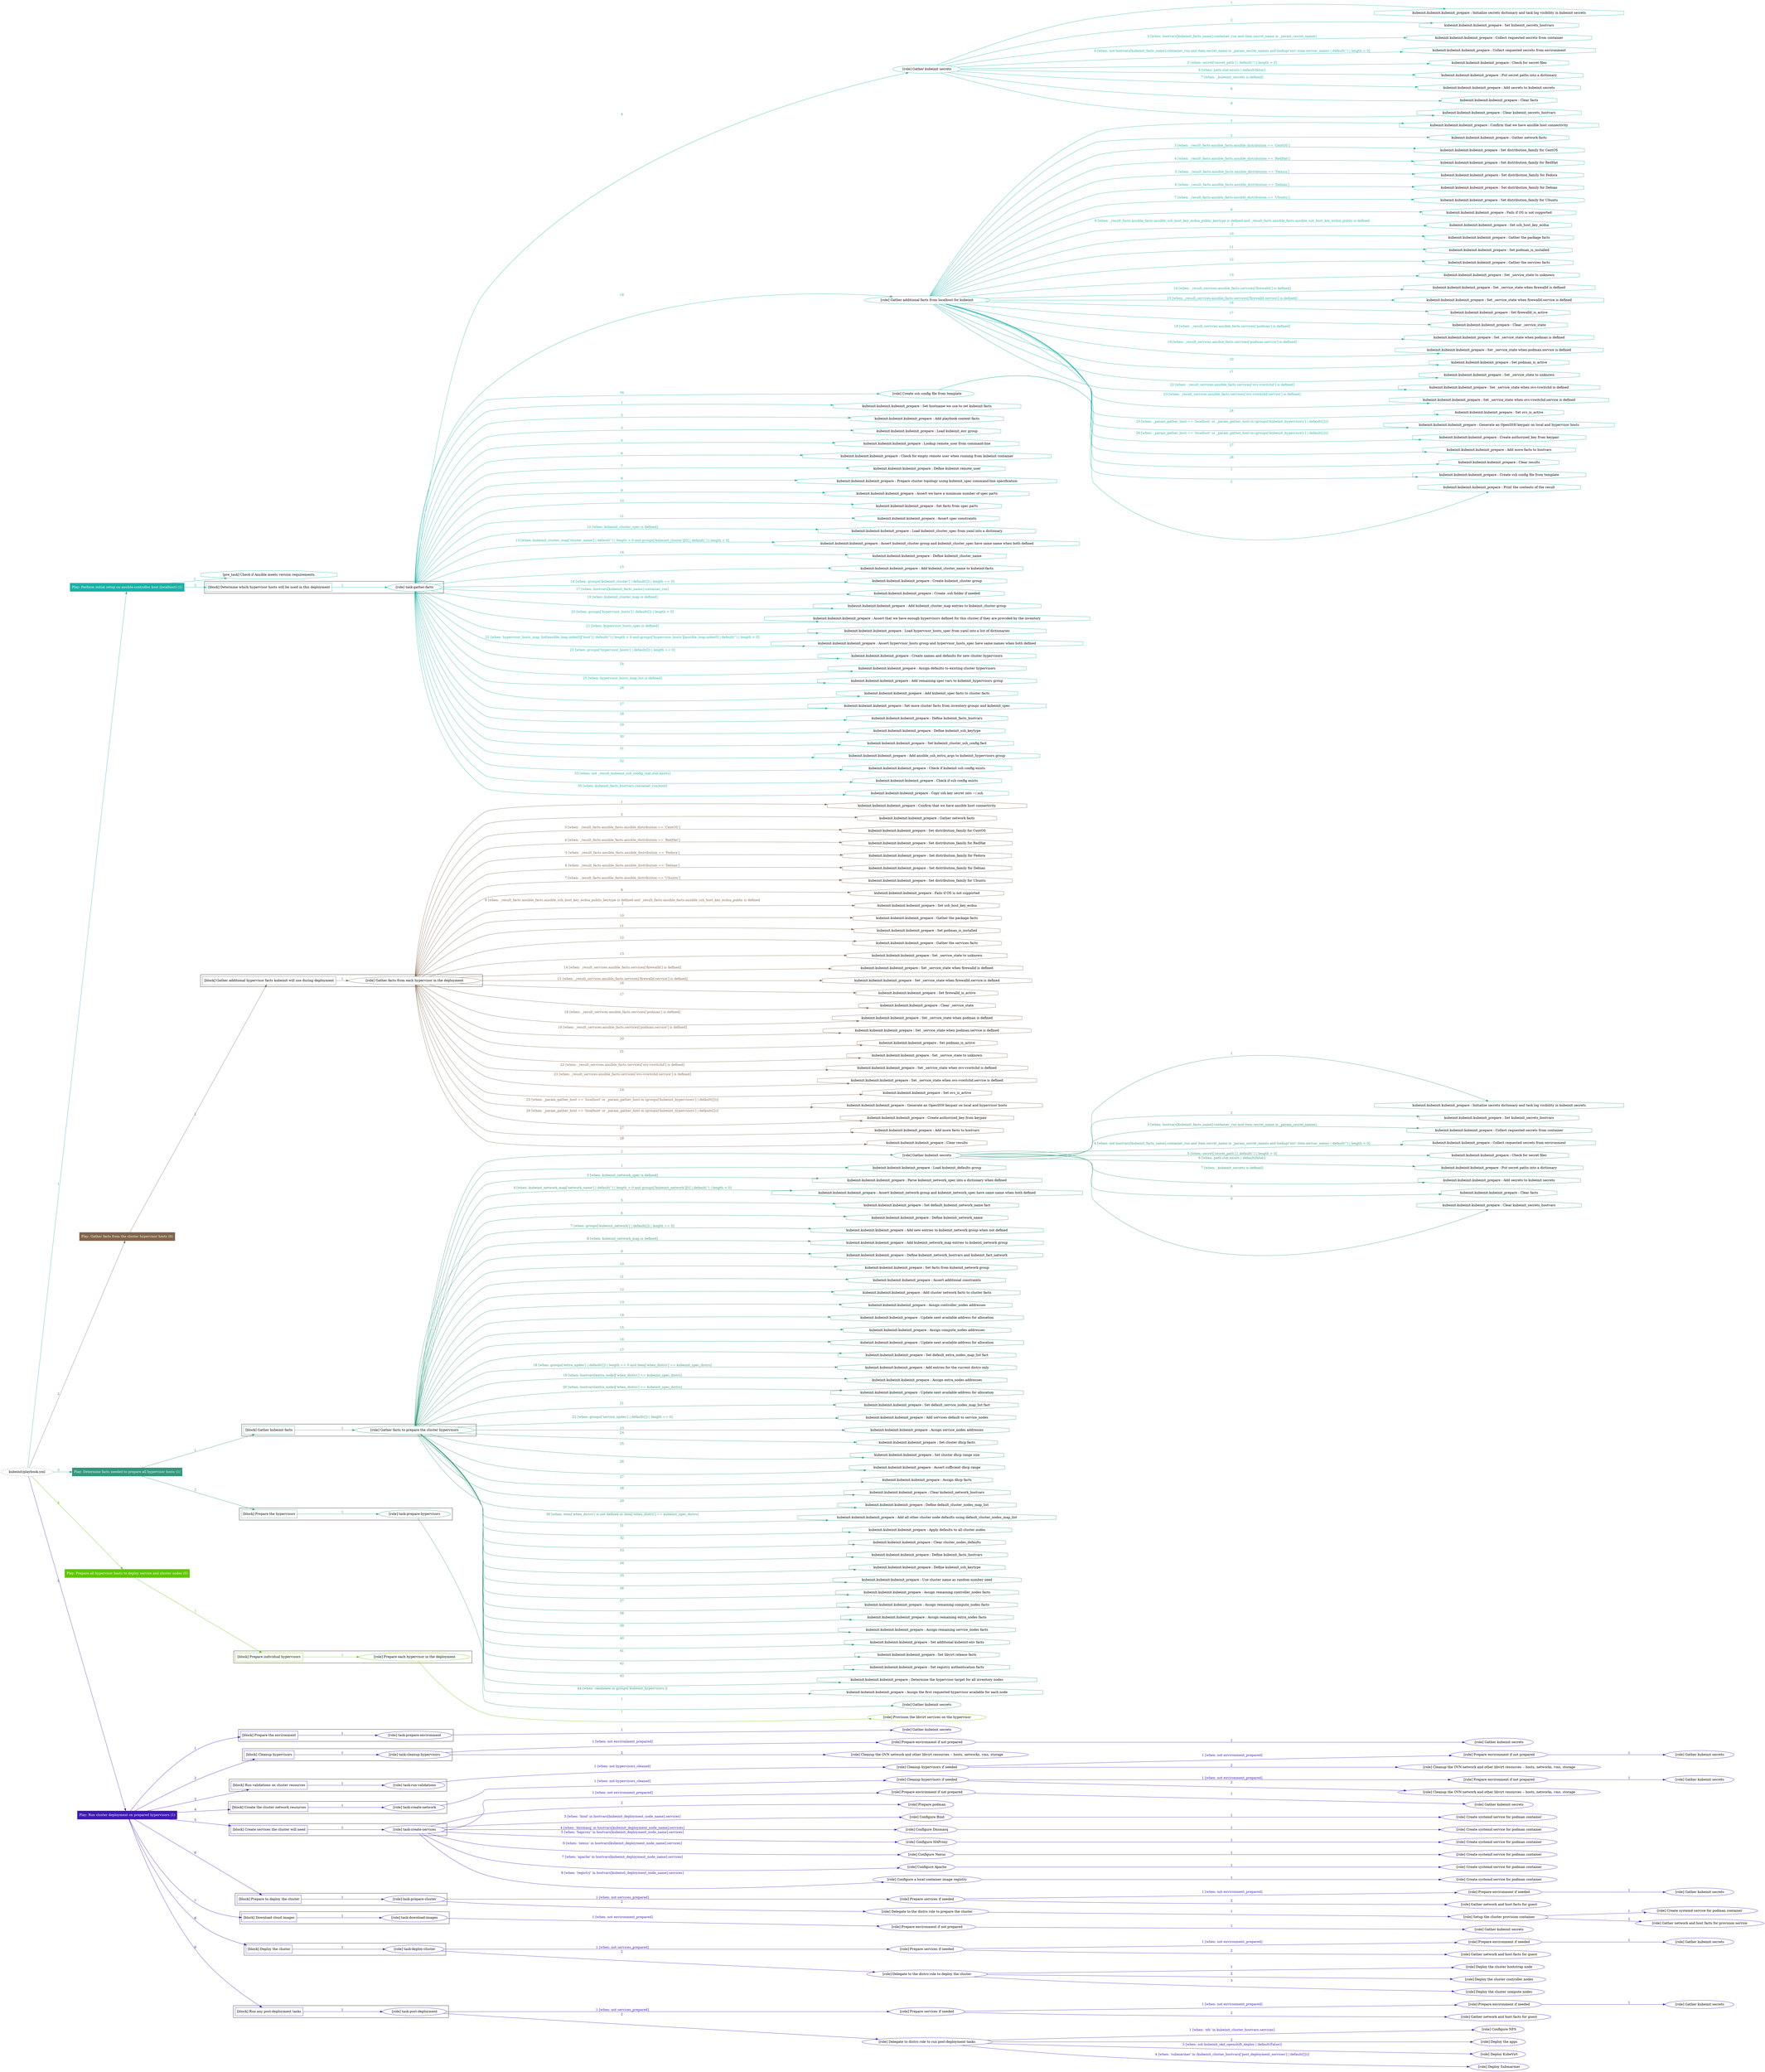 digraph {
	graph [concentrate=true ordering=in rankdir=LR ratio=fill]
	edge [esep=5 sep=10]
	"kubeinit/playbook.yml" [URL="/home/runner/work/kubeinit/kubeinit/kubeinit/playbook.yml" id=playbook_4b7d10db style=dotted]
	play_7cdf5ae8 [label="Play: Perform initial setup on ansible-controller host (localhost) (1)" URL="/home/runner/work/kubeinit/kubeinit/kubeinit/playbook.yml" color="#1cb0a6" fontcolor="#ffffff" id=play_7cdf5ae8 shape=box style=filled tooltip=localhost]
	"kubeinit/playbook.yml" -> play_7cdf5ae8 [label="1 " color="#1cb0a6" fontcolor="#1cb0a6" id=edge_c7a56f85 labeltooltip="1 " tooltip="1 "]
	subgraph "Gather kubeinit secrets" {
		role_ce724777 [label="[role] Gather kubeinit secrets" URL="/home/runner/.ansible/collections/ansible_collections/kubeinit/kubeinit/roles/kubeinit_prepare/tasks/build_hypervisors_group.yml" color="#1cb0a6" id=role_ce724777 tooltip="Gather kubeinit secrets"]
		task_6c00c533 [label="kubeinit.kubeinit.kubeinit_prepare : Initialize secrets dictionary and task log visibility in kubeinit secrets" URL="/home/runner/.ansible/collections/ansible_collections/kubeinit/kubeinit/roles/kubeinit_prepare/tasks/gather_kubeinit_secrets.yml" color="#1cb0a6" id=task_6c00c533 shape=octagon tooltip="kubeinit.kubeinit.kubeinit_prepare : Initialize secrets dictionary and task log visibility in kubeinit secrets"]
		role_ce724777 -> task_6c00c533 [label="1 " color="#1cb0a6" fontcolor="#1cb0a6" id=edge_2bf7a6e4 labeltooltip="1 " tooltip="1 "]
		task_10b87bb3 [label="kubeinit.kubeinit.kubeinit_prepare : Set kubeinit_secrets_hostvars" URL="/home/runner/.ansible/collections/ansible_collections/kubeinit/kubeinit/roles/kubeinit_prepare/tasks/gather_kubeinit_secrets.yml" color="#1cb0a6" id=task_10b87bb3 shape=octagon tooltip="kubeinit.kubeinit.kubeinit_prepare : Set kubeinit_secrets_hostvars"]
		role_ce724777 -> task_10b87bb3 [label="2 " color="#1cb0a6" fontcolor="#1cb0a6" id=edge_99ad551b labeltooltip="2 " tooltip="2 "]
		task_46a2ccc4 [label="kubeinit.kubeinit.kubeinit_prepare : Collect requested secrets from container" URL="/home/runner/.ansible/collections/ansible_collections/kubeinit/kubeinit/roles/kubeinit_prepare/tasks/gather_kubeinit_secrets.yml" color="#1cb0a6" id=task_46a2ccc4 shape=octagon tooltip="kubeinit.kubeinit.kubeinit_prepare : Collect requested secrets from container"]
		role_ce724777 -> task_46a2ccc4 [label="3 [when: hostvars[kubeinit_facts_name].container_run and item.secret_name in _param_secret_names]" color="#1cb0a6" fontcolor="#1cb0a6" id=edge_453bd2b4 labeltooltip="3 [when: hostvars[kubeinit_facts_name].container_run and item.secret_name in _param_secret_names]" tooltip="3 [when: hostvars[kubeinit_facts_name].container_run and item.secret_name in _param_secret_names]"]
		task_1c0a5445 [label="kubeinit.kubeinit.kubeinit_prepare : Collect requested secrets from environment" URL="/home/runner/.ansible/collections/ansible_collections/kubeinit/kubeinit/roles/kubeinit_prepare/tasks/gather_kubeinit_secrets.yml" color="#1cb0a6" id=task_1c0a5445 shape=octagon tooltip="kubeinit.kubeinit.kubeinit_prepare : Collect requested secrets from environment"]
		role_ce724777 -> task_1c0a5445 [label="4 [when: not hostvars[kubeinit_facts_name].container_run and item.secret_name in _param_secret_names and lookup('env',item.envvar_name) | default('') | length > 0]" color="#1cb0a6" fontcolor="#1cb0a6" id=edge_cd08c42c labeltooltip="4 [when: not hostvars[kubeinit_facts_name].container_run and item.secret_name in _param_secret_names and lookup('env',item.envvar_name) | default('') | length > 0]" tooltip="4 [when: not hostvars[kubeinit_facts_name].container_run and item.secret_name in _param_secret_names and lookup('env',item.envvar_name) | default('') | length > 0]"]
		task_e8c0e3ca [label="kubeinit.kubeinit.kubeinit_prepare : Check for secret files" URL="/home/runner/.ansible/collections/ansible_collections/kubeinit/kubeinit/roles/kubeinit_prepare/tasks/gather_kubeinit_secrets.yml" color="#1cb0a6" id=task_e8c0e3ca shape=octagon tooltip="kubeinit.kubeinit.kubeinit_prepare : Check for secret files"]
		role_ce724777 -> task_e8c0e3ca [label="5 [when: secret['secret_path'] | default('') | length > 0]" color="#1cb0a6" fontcolor="#1cb0a6" id=edge_7fa86b1f labeltooltip="5 [when: secret['secret_path'] | default('') | length > 0]" tooltip="5 [when: secret['secret_path'] | default('') | length > 0]"]
		task_715e6204 [label="kubeinit.kubeinit.kubeinit_prepare : Put secret paths into a dictionary" URL="/home/runner/.ansible/collections/ansible_collections/kubeinit/kubeinit/roles/kubeinit_prepare/tasks/gather_kubeinit_secrets.yml" color="#1cb0a6" id=task_715e6204 shape=octagon tooltip="kubeinit.kubeinit.kubeinit_prepare : Put secret paths into a dictionary"]
		role_ce724777 -> task_715e6204 [label="6 [when: path.stat.exists | default(false)]" color="#1cb0a6" fontcolor="#1cb0a6" id=edge_b15da7ff labeltooltip="6 [when: path.stat.exists | default(false)]" tooltip="6 [when: path.stat.exists | default(false)]"]
		task_e043bad9 [label="kubeinit.kubeinit.kubeinit_prepare : Add secrets to kubeinit secrets" URL="/home/runner/.ansible/collections/ansible_collections/kubeinit/kubeinit/roles/kubeinit_prepare/tasks/gather_kubeinit_secrets.yml" color="#1cb0a6" id=task_e043bad9 shape=octagon tooltip="kubeinit.kubeinit.kubeinit_prepare : Add secrets to kubeinit secrets"]
		role_ce724777 -> task_e043bad9 [label="7 [when: _kubeinit_secrets is defined]" color="#1cb0a6" fontcolor="#1cb0a6" id=edge_2153db40 labeltooltip="7 [when: _kubeinit_secrets is defined]" tooltip="7 [when: _kubeinit_secrets is defined]"]
		task_b14b0ece [label="kubeinit.kubeinit.kubeinit_prepare : Clear facts" URL="/home/runner/.ansible/collections/ansible_collections/kubeinit/kubeinit/roles/kubeinit_prepare/tasks/gather_kubeinit_secrets.yml" color="#1cb0a6" id=task_b14b0ece shape=octagon tooltip="kubeinit.kubeinit.kubeinit_prepare : Clear facts"]
		role_ce724777 -> task_b14b0ece [label="8 " color="#1cb0a6" fontcolor="#1cb0a6" id=edge_481f9f95 labeltooltip="8 " tooltip="8 "]
		task_dc9a5063 [label="kubeinit.kubeinit.kubeinit_prepare : Clear kubeinit_secrets_hostvars" URL="/home/runner/.ansible/collections/ansible_collections/kubeinit/kubeinit/roles/kubeinit_prepare/tasks/gather_kubeinit_secrets.yml" color="#1cb0a6" id=task_dc9a5063 shape=octagon tooltip="kubeinit.kubeinit.kubeinit_prepare : Clear kubeinit_secrets_hostvars"]
		role_ce724777 -> task_dc9a5063 [label="9 " color="#1cb0a6" fontcolor="#1cb0a6" id=edge_809941ea labeltooltip="9 " tooltip="9 "]
	}
	subgraph "Gather additional facts from localhost for kubeinit" {
		role_4c04197d [label="[role] Gather additional facts from localhost for kubeinit" URL="/home/runner/.ansible/collections/ansible_collections/kubeinit/kubeinit/roles/kubeinit_prepare/tasks/build_hypervisors_group.yml" color="#1cb0a6" id=role_4c04197d tooltip="Gather additional facts from localhost for kubeinit"]
		task_17bd7173 [label="kubeinit.kubeinit.kubeinit_prepare : Confirm that we have ansible host connectivity" URL="/home/runner/.ansible/collections/ansible_collections/kubeinit/kubeinit/roles/kubeinit_prepare/tasks/gather_host_facts.yml" color="#1cb0a6" id=task_17bd7173 shape=octagon tooltip="kubeinit.kubeinit.kubeinit_prepare : Confirm that we have ansible host connectivity"]
		role_4c04197d -> task_17bd7173 [label="1 " color="#1cb0a6" fontcolor="#1cb0a6" id=edge_e2eea6de labeltooltip="1 " tooltip="1 "]
		task_bcb9a2e7 [label="kubeinit.kubeinit.kubeinit_prepare : Gather network facts" URL="/home/runner/.ansible/collections/ansible_collections/kubeinit/kubeinit/roles/kubeinit_prepare/tasks/gather_host_facts.yml" color="#1cb0a6" id=task_bcb9a2e7 shape=octagon tooltip="kubeinit.kubeinit.kubeinit_prepare : Gather network facts"]
		role_4c04197d -> task_bcb9a2e7 [label="2 " color="#1cb0a6" fontcolor="#1cb0a6" id=edge_36eb461d labeltooltip="2 " tooltip="2 "]
		task_f2f6bac5 [label="kubeinit.kubeinit.kubeinit_prepare : Set distribution_family for CentOS" URL="/home/runner/.ansible/collections/ansible_collections/kubeinit/kubeinit/roles/kubeinit_prepare/tasks/gather_host_facts.yml" color="#1cb0a6" id=task_f2f6bac5 shape=octagon tooltip="kubeinit.kubeinit.kubeinit_prepare : Set distribution_family for CentOS"]
		role_4c04197d -> task_f2f6bac5 [label="3 [when: _result_facts.ansible_facts.ansible_distribution == 'CentOS']" color="#1cb0a6" fontcolor="#1cb0a6" id=edge_64e3b743 labeltooltip="3 [when: _result_facts.ansible_facts.ansible_distribution == 'CentOS']" tooltip="3 [when: _result_facts.ansible_facts.ansible_distribution == 'CentOS']"]
		task_7335ab1a [label="kubeinit.kubeinit.kubeinit_prepare : Set distribution_family for RedHat" URL="/home/runner/.ansible/collections/ansible_collections/kubeinit/kubeinit/roles/kubeinit_prepare/tasks/gather_host_facts.yml" color="#1cb0a6" id=task_7335ab1a shape=octagon tooltip="kubeinit.kubeinit.kubeinit_prepare : Set distribution_family for RedHat"]
		role_4c04197d -> task_7335ab1a [label="4 [when: _result_facts.ansible_facts.ansible_distribution == 'RedHat']" color="#1cb0a6" fontcolor="#1cb0a6" id=edge_16ea932e labeltooltip="4 [when: _result_facts.ansible_facts.ansible_distribution == 'RedHat']" tooltip="4 [when: _result_facts.ansible_facts.ansible_distribution == 'RedHat']"]
		task_498451bb [label="kubeinit.kubeinit.kubeinit_prepare : Set distribution_family for Fedora" URL="/home/runner/.ansible/collections/ansible_collections/kubeinit/kubeinit/roles/kubeinit_prepare/tasks/gather_host_facts.yml" color="#1cb0a6" id=task_498451bb shape=octagon tooltip="kubeinit.kubeinit.kubeinit_prepare : Set distribution_family for Fedora"]
		role_4c04197d -> task_498451bb [label="5 [when: _result_facts.ansible_facts.ansible_distribution == 'Fedora']" color="#1cb0a6" fontcolor="#1cb0a6" id=edge_12655b2b labeltooltip="5 [when: _result_facts.ansible_facts.ansible_distribution == 'Fedora']" tooltip="5 [when: _result_facts.ansible_facts.ansible_distribution == 'Fedora']"]
		task_5afedfbc [label="kubeinit.kubeinit.kubeinit_prepare : Set distribution_family for Debian" URL="/home/runner/.ansible/collections/ansible_collections/kubeinit/kubeinit/roles/kubeinit_prepare/tasks/gather_host_facts.yml" color="#1cb0a6" id=task_5afedfbc shape=octagon tooltip="kubeinit.kubeinit.kubeinit_prepare : Set distribution_family for Debian"]
		role_4c04197d -> task_5afedfbc [label="6 [when: _result_facts.ansible_facts.ansible_distribution == 'Debian']" color="#1cb0a6" fontcolor="#1cb0a6" id=edge_c82ba0a8 labeltooltip="6 [when: _result_facts.ansible_facts.ansible_distribution == 'Debian']" tooltip="6 [when: _result_facts.ansible_facts.ansible_distribution == 'Debian']"]
		task_5d807a4f [label="kubeinit.kubeinit.kubeinit_prepare : Set distribution_family for Ubuntu" URL="/home/runner/.ansible/collections/ansible_collections/kubeinit/kubeinit/roles/kubeinit_prepare/tasks/gather_host_facts.yml" color="#1cb0a6" id=task_5d807a4f shape=octagon tooltip="kubeinit.kubeinit.kubeinit_prepare : Set distribution_family for Ubuntu"]
		role_4c04197d -> task_5d807a4f [label="7 [when: _result_facts.ansible_facts.ansible_distribution == 'Ubuntu']" color="#1cb0a6" fontcolor="#1cb0a6" id=edge_485ddd7a labeltooltip="7 [when: _result_facts.ansible_facts.ansible_distribution == 'Ubuntu']" tooltip="7 [when: _result_facts.ansible_facts.ansible_distribution == 'Ubuntu']"]
		task_3d44df31 [label="kubeinit.kubeinit.kubeinit_prepare : Fails if OS is not supported" URL="/home/runner/.ansible/collections/ansible_collections/kubeinit/kubeinit/roles/kubeinit_prepare/tasks/gather_host_facts.yml" color="#1cb0a6" id=task_3d44df31 shape=octagon tooltip="kubeinit.kubeinit.kubeinit_prepare : Fails if OS is not supported"]
		role_4c04197d -> task_3d44df31 [label="8 " color="#1cb0a6" fontcolor="#1cb0a6" id=edge_710f538e labeltooltip="8 " tooltip="8 "]
		task_3277e7a0 [label="kubeinit.kubeinit.kubeinit_prepare : Set ssh_host_key_ecdsa" URL="/home/runner/.ansible/collections/ansible_collections/kubeinit/kubeinit/roles/kubeinit_prepare/tasks/gather_host_facts.yml" color="#1cb0a6" id=task_3277e7a0 shape=octagon tooltip="kubeinit.kubeinit.kubeinit_prepare : Set ssh_host_key_ecdsa"]
		role_4c04197d -> task_3277e7a0 [label="9 [when: _result_facts.ansible_facts.ansible_ssh_host_key_ecdsa_public_keytype is defined and _result_facts.ansible_facts.ansible_ssh_host_key_ecdsa_public is defined
]" color="#1cb0a6" fontcolor="#1cb0a6" id=edge_d03c3c9b labeltooltip="9 [when: _result_facts.ansible_facts.ansible_ssh_host_key_ecdsa_public_keytype is defined and _result_facts.ansible_facts.ansible_ssh_host_key_ecdsa_public is defined
]" tooltip="9 [when: _result_facts.ansible_facts.ansible_ssh_host_key_ecdsa_public_keytype is defined and _result_facts.ansible_facts.ansible_ssh_host_key_ecdsa_public is defined
]"]
		task_4baa3172 [label="kubeinit.kubeinit.kubeinit_prepare : Gather the package facts" URL="/home/runner/.ansible/collections/ansible_collections/kubeinit/kubeinit/roles/kubeinit_prepare/tasks/gather_host_facts.yml" color="#1cb0a6" id=task_4baa3172 shape=octagon tooltip="kubeinit.kubeinit.kubeinit_prepare : Gather the package facts"]
		role_4c04197d -> task_4baa3172 [label="10 " color="#1cb0a6" fontcolor="#1cb0a6" id=edge_45234174 labeltooltip="10 " tooltip="10 "]
		task_a5952357 [label="kubeinit.kubeinit.kubeinit_prepare : Set podman_is_installed" URL="/home/runner/.ansible/collections/ansible_collections/kubeinit/kubeinit/roles/kubeinit_prepare/tasks/gather_host_facts.yml" color="#1cb0a6" id=task_a5952357 shape=octagon tooltip="kubeinit.kubeinit.kubeinit_prepare : Set podman_is_installed"]
		role_4c04197d -> task_a5952357 [label="11 " color="#1cb0a6" fontcolor="#1cb0a6" id=edge_4366c0a3 labeltooltip="11 " tooltip="11 "]
		task_6b8e94c5 [label="kubeinit.kubeinit.kubeinit_prepare : Gather the services facts" URL="/home/runner/.ansible/collections/ansible_collections/kubeinit/kubeinit/roles/kubeinit_prepare/tasks/gather_host_facts.yml" color="#1cb0a6" id=task_6b8e94c5 shape=octagon tooltip="kubeinit.kubeinit.kubeinit_prepare : Gather the services facts"]
		role_4c04197d -> task_6b8e94c5 [label="12 " color="#1cb0a6" fontcolor="#1cb0a6" id=edge_d2a1dc8e labeltooltip="12 " tooltip="12 "]
		task_7d77afa0 [label="kubeinit.kubeinit.kubeinit_prepare : Set _service_state to unknown" URL="/home/runner/.ansible/collections/ansible_collections/kubeinit/kubeinit/roles/kubeinit_prepare/tasks/gather_host_facts.yml" color="#1cb0a6" id=task_7d77afa0 shape=octagon tooltip="kubeinit.kubeinit.kubeinit_prepare : Set _service_state to unknown"]
		role_4c04197d -> task_7d77afa0 [label="13 " color="#1cb0a6" fontcolor="#1cb0a6" id=edge_e7794cf5 labeltooltip="13 " tooltip="13 "]
		task_58f0cfa9 [label="kubeinit.kubeinit.kubeinit_prepare : Set _service_state when firewalld is defined" URL="/home/runner/.ansible/collections/ansible_collections/kubeinit/kubeinit/roles/kubeinit_prepare/tasks/gather_host_facts.yml" color="#1cb0a6" id=task_58f0cfa9 shape=octagon tooltip="kubeinit.kubeinit.kubeinit_prepare : Set _service_state when firewalld is defined"]
		role_4c04197d -> task_58f0cfa9 [label="14 [when: _result_services.ansible_facts.services['firewalld'] is defined]" color="#1cb0a6" fontcolor="#1cb0a6" id=edge_8225dcd2 labeltooltip="14 [when: _result_services.ansible_facts.services['firewalld'] is defined]" tooltip="14 [when: _result_services.ansible_facts.services['firewalld'] is defined]"]
		task_87f9f9ca [label="kubeinit.kubeinit.kubeinit_prepare : Set _service_state when firewalld.service is defined" URL="/home/runner/.ansible/collections/ansible_collections/kubeinit/kubeinit/roles/kubeinit_prepare/tasks/gather_host_facts.yml" color="#1cb0a6" id=task_87f9f9ca shape=octagon tooltip="kubeinit.kubeinit.kubeinit_prepare : Set _service_state when firewalld.service is defined"]
		role_4c04197d -> task_87f9f9ca [label="15 [when: _result_services.ansible_facts.services['firewalld.service'] is defined]" color="#1cb0a6" fontcolor="#1cb0a6" id=edge_61baa4a1 labeltooltip="15 [when: _result_services.ansible_facts.services['firewalld.service'] is defined]" tooltip="15 [when: _result_services.ansible_facts.services['firewalld.service'] is defined]"]
		task_362af247 [label="kubeinit.kubeinit.kubeinit_prepare : Set firewalld_is_active" URL="/home/runner/.ansible/collections/ansible_collections/kubeinit/kubeinit/roles/kubeinit_prepare/tasks/gather_host_facts.yml" color="#1cb0a6" id=task_362af247 shape=octagon tooltip="kubeinit.kubeinit.kubeinit_prepare : Set firewalld_is_active"]
		role_4c04197d -> task_362af247 [label="16 " color="#1cb0a6" fontcolor="#1cb0a6" id=edge_3d7680c4 labeltooltip="16 " tooltip="16 "]
		task_678c0c16 [label="kubeinit.kubeinit.kubeinit_prepare : Clear _service_state" URL="/home/runner/.ansible/collections/ansible_collections/kubeinit/kubeinit/roles/kubeinit_prepare/tasks/gather_host_facts.yml" color="#1cb0a6" id=task_678c0c16 shape=octagon tooltip="kubeinit.kubeinit.kubeinit_prepare : Clear _service_state"]
		role_4c04197d -> task_678c0c16 [label="17 " color="#1cb0a6" fontcolor="#1cb0a6" id=edge_99a8a921 labeltooltip="17 " tooltip="17 "]
		task_4f631f0a [label="kubeinit.kubeinit.kubeinit_prepare : Set _service_state when podman is defined" URL="/home/runner/.ansible/collections/ansible_collections/kubeinit/kubeinit/roles/kubeinit_prepare/tasks/gather_host_facts.yml" color="#1cb0a6" id=task_4f631f0a shape=octagon tooltip="kubeinit.kubeinit.kubeinit_prepare : Set _service_state when podman is defined"]
		role_4c04197d -> task_4f631f0a [label="18 [when: _result_services.ansible_facts.services['podman'] is defined]" color="#1cb0a6" fontcolor="#1cb0a6" id=edge_2c56f72b labeltooltip="18 [when: _result_services.ansible_facts.services['podman'] is defined]" tooltip="18 [when: _result_services.ansible_facts.services['podman'] is defined]"]
		task_16bbae3d [label="kubeinit.kubeinit.kubeinit_prepare : Set _service_state when podman.service is defined" URL="/home/runner/.ansible/collections/ansible_collections/kubeinit/kubeinit/roles/kubeinit_prepare/tasks/gather_host_facts.yml" color="#1cb0a6" id=task_16bbae3d shape=octagon tooltip="kubeinit.kubeinit.kubeinit_prepare : Set _service_state when podman.service is defined"]
		role_4c04197d -> task_16bbae3d [label="19 [when: _result_services.ansible_facts.services['podman.service'] is defined]" color="#1cb0a6" fontcolor="#1cb0a6" id=edge_1964e135 labeltooltip="19 [when: _result_services.ansible_facts.services['podman.service'] is defined]" tooltip="19 [when: _result_services.ansible_facts.services['podman.service'] is defined]"]
		task_3f05a3fe [label="kubeinit.kubeinit.kubeinit_prepare : Set podman_is_active" URL="/home/runner/.ansible/collections/ansible_collections/kubeinit/kubeinit/roles/kubeinit_prepare/tasks/gather_host_facts.yml" color="#1cb0a6" id=task_3f05a3fe shape=octagon tooltip="kubeinit.kubeinit.kubeinit_prepare : Set podman_is_active"]
		role_4c04197d -> task_3f05a3fe [label="20 " color="#1cb0a6" fontcolor="#1cb0a6" id=edge_430ba2df labeltooltip="20 " tooltip="20 "]
		task_2f4df5da [label="kubeinit.kubeinit.kubeinit_prepare : Set _service_state to unknown" URL="/home/runner/.ansible/collections/ansible_collections/kubeinit/kubeinit/roles/kubeinit_prepare/tasks/gather_host_facts.yml" color="#1cb0a6" id=task_2f4df5da shape=octagon tooltip="kubeinit.kubeinit.kubeinit_prepare : Set _service_state to unknown"]
		role_4c04197d -> task_2f4df5da [label="21 " color="#1cb0a6" fontcolor="#1cb0a6" id=edge_a0ab6be3 labeltooltip="21 " tooltip="21 "]
		task_d520eb9f [label="kubeinit.kubeinit.kubeinit_prepare : Set _service_state when ovs-vswitchd is defined" URL="/home/runner/.ansible/collections/ansible_collections/kubeinit/kubeinit/roles/kubeinit_prepare/tasks/gather_host_facts.yml" color="#1cb0a6" id=task_d520eb9f shape=octagon tooltip="kubeinit.kubeinit.kubeinit_prepare : Set _service_state when ovs-vswitchd is defined"]
		role_4c04197d -> task_d520eb9f [label="22 [when: _result_services.ansible_facts.services['ovs-vswitchd'] is defined]" color="#1cb0a6" fontcolor="#1cb0a6" id=edge_cc98fe47 labeltooltip="22 [when: _result_services.ansible_facts.services['ovs-vswitchd'] is defined]" tooltip="22 [when: _result_services.ansible_facts.services['ovs-vswitchd'] is defined]"]
		task_87659dd2 [label="kubeinit.kubeinit.kubeinit_prepare : Set _service_state when ovs-vswitchd.service is defined" URL="/home/runner/.ansible/collections/ansible_collections/kubeinit/kubeinit/roles/kubeinit_prepare/tasks/gather_host_facts.yml" color="#1cb0a6" id=task_87659dd2 shape=octagon tooltip="kubeinit.kubeinit.kubeinit_prepare : Set _service_state when ovs-vswitchd.service is defined"]
		role_4c04197d -> task_87659dd2 [label="23 [when: _result_services.ansible_facts.services['ovs-vswitchd.service'] is defined]" color="#1cb0a6" fontcolor="#1cb0a6" id=edge_925853a1 labeltooltip="23 [when: _result_services.ansible_facts.services['ovs-vswitchd.service'] is defined]" tooltip="23 [when: _result_services.ansible_facts.services['ovs-vswitchd.service'] is defined]"]
		task_2da90225 [label="kubeinit.kubeinit.kubeinit_prepare : Set ovs_is_active" URL="/home/runner/.ansible/collections/ansible_collections/kubeinit/kubeinit/roles/kubeinit_prepare/tasks/gather_host_facts.yml" color="#1cb0a6" id=task_2da90225 shape=octagon tooltip="kubeinit.kubeinit.kubeinit_prepare : Set ovs_is_active"]
		role_4c04197d -> task_2da90225 [label="24 " color="#1cb0a6" fontcolor="#1cb0a6" id=edge_ce883dc7 labeltooltip="24 " tooltip="24 "]
		task_e6655656 [label="kubeinit.kubeinit.kubeinit_prepare : Generate an OpenSSH keypair on local and hypervisor hosts" URL="/home/runner/.ansible/collections/ansible_collections/kubeinit/kubeinit/roles/kubeinit_prepare/tasks/gather_host_facts.yml" color="#1cb0a6" id=task_e6655656 shape=octagon tooltip="kubeinit.kubeinit.kubeinit_prepare : Generate an OpenSSH keypair on local and hypervisor hosts"]
		role_4c04197d -> task_e6655656 [label="25 [when: _param_gather_host == 'localhost' or _param_gather_host in (groups['kubeinit_hypervisors'] | default([]))]" color="#1cb0a6" fontcolor="#1cb0a6" id=edge_a1b44e4c labeltooltip="25 [when: _param_gather_host == 'localhost' or _param_gather_host in (groups['kubeinit_hypervisors'] | default([]))]" tooltip="25 [when: _param_gather_host == 'localhost' or _param_gather_host in (groups['kubeinit_hypervisors'] | default([]))]"]
		task_a159a4b4 [label="kubeinit.kubeinit.kubeinit_prepare : Create authorized_key from keypair" URL="/home/runner/.ansible/collections/ansible_collections/kubeinit/kubeinit/roles/kubeinit_prepare/tasks/gather_host_facts.yml" color="#1cb0a6" id=task_a159a4b4 shape=octagon tooltip="kubeinit.kubeinit.kubeinit_prepare : Create authorized_key from keypair"]
		role_4c04197d -> task_a159a4b4 [label="26 [when: _param_gather_host == 'localhost' or _param_gather_host in (groups['kubeinit_hypervisors'] | default([]))]" color="#1cb0a6" fontcolor="#1cb0a6" id=edge_b9c488b5 labeltooltip="26 [when: _param_gather_host == 'localhost' or _param_gather_host in (groups['kubeinit_hypervisors'] | default([]))]" tooltip="26 [when: _param_gather_host == 'localhost' or _param_gather_host in (groups['kubeinit_hypervisors'] | default([]))]"]
		task_02190e4a [label="kubeinit.kubeinit.kubeinit_prepare : Add more facts to hostvars" URL="/home/runner/.ansible/collections/ansible_collections/kubeinit/kubeinit/roles/kubeinit_prepare/tasks/gather_host_facts.yml" color="#1cb0a6" id=task_02190e4a shape=octagon tooltip="kubeinit.kubeinit.kubeinit_prepare : Add more facts to hostvars"]
		role_4c04197d -> task_02190e4a [label="27 " color="#1cb0a6" fontcolor="#1cb0a6" id=edge_7a5d2d41 labeltooltip="27 " tooltip="27 "]
		task_108128e1 [label="kubeinit.kubeinit.kubeinit_prepare : Clear results" URL="/home/runner/.ansible/collections/ansible_collections/kubeinit/kubeinit/roles/kubeinit_prepare/tasks/gather_host_facts.yml" color="#1cb0a6" id=task_108128e1 shape=octagon tooltip="kubeinit.kubeinit.kubeinit_prepare : Clear results"]
		role_4c04197d -> task_108128e1 [label="28 " color="#1cb0a6" fontcolor="#1cb0a6" id=edge_c3b4a3c5 labeltooltip="28 " tooltip="28 "]
	}
	subgraph "Create ssh config file from template" {
		role_37a6c990 [label="[role] Create ssh config file from template" URL="/home/runner/.ansible/collections/ansible_collections/kubeinit/kubeinit/roles/kubeinit_prepare/tasks/build_hypervisors_group.yml" color="#1cb0a6" id=role_37a6c990 tooltip="Create ssh config file from template"]
		task_03ea8613 [label="kubeinit.kubeinit.kubeinit_prepare : Create ssh config file from template" URL="/home/runner/.ansible/collections/ansible_collections/kubeinit/kubeinit/roles/kubeinit_prepare/tasks/create_host_ssh_config.yml" color="#1cb0a6" id=task_03ea8613 shape=octagon tooltip="kubeinit.kubeinit.kubeinit_prepare : Create ssh config file from template"]
		role_37a6c990 -> task_03ea8613 [label="1 " color="#1cb0a6" fontcolor="#1cb0a6" id=edge_10056271 labeltooltip="1 " tooltip="1 "]
		task_faa997e3 [label="kubeinit.kubeinit.kubeinit_prepare : Print the contents of the result" URL="/home/runner/.ansible/collections/ansible_collections/kubeinit/kubeinit/roles/kubeinit_prepare/tasks/create_host_ssh_config.yml" color="#1cb0a6" id=task_faa997e3 shape=octagon tooltip="kubeinit.kubeinit.kubeinit_prepare : Print the contents of the result"]
		role_37a6c990 -> task_faa997e3 [label="2 " color="#1cb0a6" fontcolor="#1cb0a6" id=edge_676df2e7 labeltooltip="2 " tooltip="2 "]
	}
	subgraph "task-gather-facts" {
		role_12ff7ba3 [label="[role] task-gather-facts" URL="/home/runner/work/kubeinit/kubeinit/kubeinit/playbook.yml" color="#1cb0a6" id=role_12ff7ba3 tooltip="task-gather-facts"]
		task_d8f0450f [label="kubeinit.kubeinit.kubeinit_prepare : Set hostname we use to set kubeinit facts" URL="/home/runner/.ansible/collections/ansible_collections/kubeinit/kubeinit/roles/kubeinit_prepare/tasks/build_hypervisors_group.yml" color="#1cb0a6" id=task_d8f0450f shape=octagon tooltip="kubeinit.kubeinit.kubeinit_prepare : Set hostname we use to set kubeinit facts"]
		role_12ff7ba3 -> task_d8f0450f [label="1 " color="#1cb0a6" fontcolor="#1cb0a6" id=edge_f5582678 labeltooltip="1 " tooltip="1 "]
		task_0441ea4e [label="kubeinit.kubeinit.kubeinit_prepare : Add playbook context facts" URL="/home/runner/.ansible/collections/ansible_collections/kubeinit/kubeinit/roles/kubeinit_prepare/tasks/build_hypervisors_group.yml" color="#1cb0a6" id=task_0441ea4e shape=octagon tooltip="kubeinit.kubeinit.kubeinit_prepare : Add playbook context facts"]
		role_12ff7ba3 -> task_0441ea4e [label="2 " color="#1cb0a6" fontcolor="#1cb0a6" id=edge_ae7b2545 labeltooltip="2 " tooltip="2 "]
		task_b1094317 [label="kubeinit.kubeinit.kubeinit_prepare : Load kubeinit_env group" URL="/home/runner/.ansible/collections/ansible_collections/kubeinit/kubeinit/roles/kubeinit_prepare/tasks/build_hypervisors_group.yml" color="#1cb0a6" id=task_b1094317 shape=octagon tooltip="kubeinit.kubeinit.kubeinit_prepare : Load kubeinit_env group"]
		role_12ff7ba3 -> task_b1094317 [label="3 " color="#1cb0a6" fontcolor="#1cb0a6" id=edge_ae67735d labeltooltip="3 " tooltip="3 "]
		role_12ff7ba3 -> role_ce724777 [label="4 " color="#1cb0a6" fontcolor="#1cb0a6" id=edge_aa1b4463 labeltooltip="4 " tooltip="4 "]
		task_5af07795 [label="kubeinit.kubeinit.kubeinit_prepare : Lookup remote_user from command-line" URL="/home/runner/.ansible/collections/ansible_collections/kubeinit/kubeinit/roles/kubeinit_prepare/tasks/build_hypervisors_group.yml" color="#1cb0a6" id=task_5af07795 shape=octagon tooltip="kubeinit.kubeinit.kubeinit_prepare : Lookup remote_user from command-line"]
		role_12ff7ba3 -> task_5af07795 [label="5 " color="#1cb0a6" fontcolor="#1cb0a6" id=edge_c78f367b labeltooltip="5 " tooltip="5 "]
		task_a45dca13 [label="kubeinit.kubeinit.kubeinit_prepare : Check for empty remote user when running from kubeinit container" URL="/home/runner/.ansible/collections/ansible_collections/kubeinit/kubeinit/roles/kubeinit_prepare/tasks/build_hypervisors_group.yml" color="#1cb0a6" id=task_a45dca13 shape=octagon tooltip="kubeinit.kubeinit.kubeinit_prepare : Check for empty remote user when running from kubeinit container"]
		role_12ff7ba3 -> task_a45dca13 [label="6 " color="#1cb0a6" fontcolor="#1cb0a6" id=edge_eb329e0e labeltooltip="6 " tooltip="6 "]
		task_90e14048 [label="kubeinit.kubeinit.kubeinit_prepare : Define kubeinit remote_user" URL="/home/runner/.ansible/collections/ansible_collections/kubeinit/kubeinit/roles/kubeinit_prepare/tasks/build_hypervisors_group.yml" color="#1cb0a6" id=task_90e14048 shape=octagon tooltip="kubeinit.kubeinit.kubeinit_prepare : Define kubeinit remote_user"]
		role_12ff7ba3 -> task_90e14048 [label="7 " color="#1cb0a6" fontcolor="#1cb0a6" id=edge_428f4168 labeltooltip="7 " tooltip="7 "]
		task_74fd7f37 [label="kubeinit.kubeinit.kubeinit_prepare : Prepare cluster topology using kubeinit_spec command-line specification" URL="/home/runner/.ansible/collections/ansible_collections/kubeinit/kubeinit/roles/kubeinit_prepare/tasks/build_hypervisors_group.yml" color="#1cb0a6" id=task_74fd7f37 shape=octagon tooltip="kubeinit.kubeinit.kubeinit_prepare : Prepare cluster topology using kubeinit_spec command-line specification"]
		role_12ff7ba3 -> task_74fd7f37 [label="8 " color="#1cb0a6" fontcolor="#1cb0a6" id=edge_e008f6df labeltooltip="8 " tooltip="8 "]
		task_6cd90ef6 [label="kubeinit.kubeinit.kubeinit_prepare : Assert we have a minimum number of spec parts" URL="/home/runner/.ansible/collections/ansible_collections/kubeinit/kubeinit/roles/kubeinit_prepare/tasks/build_hypervisors_group.yml" color="#1cb0a6" id=task_6cd90ef6 shape=octagon tooltip="kubeinit.kubeinit.kubeinit_prepare : Assert we have a minimum number of spec parts"]
		role_12ff7ba3 -> task_6cd90ef6 [label="9 " color="#1cb0a6" fontcolor="#1cb0a6" id=edge_59d25226 labeltooltip="9 " tooltip="9 "]
		task_d055c3e3 [label="kubeinit.kubeinit.kubeinit_prepare : Set facts from spec parts" URL="/home/runner/.ansible/collections/ansible_collections/kubeinit/kubeinit/roles/kubeinit_prepare/tasks/build_hypervisors_group.yml" color="#1cb0a6" id=task_d055c3e3 shape=octagon tooltip="kubeinit.kubeinit.kubeinit_prepare : Set facts from spec parts"]
		role_12ff7ba3 -> task_d055c3e3 [label="10 " color="#1cb0a6" fontcolor="#1cb0a6" id=edge_dc647bce labeltooltip="10 " tooltip="10 "]
		task_ba61cc6b [label="kubeinit.kubeinit.kubeinit_prepare : Assert spec constraints" URL="/home/runner/.ansible/collections/ansible_collections/kubeinit/kubeinit/roles/kubeinit_prepare/tasks/build_hypervisors_group.yml" color="#1cb0a6" id=task_ba61cc6b shape=octagon tooltip="kubeinit.kubeinit.kubeinit_prepare : Assert spec constraints"]
		role_12ff7ba3 -> task_ba61cc6b [label="11 " color="#1cb0a6" fontcolor="#1cb0a6" id=edge_bf9604bd labeltooltip="11 " tooltip="11 "]
		task_1a35cb2d [label="kubeinit.kubeinit.kubeinit_prepare : Load kubeinit_cluster_spec from yaml into a dictionary" URL="/home/runner/.ansible/collections/ansible_collections/kubeinit/kubeinit/roles/kubeinit_prepare/tasks/build_hypervisors_group.yml" color="#1cb0a6" id=task_1a35cb2d shape=octagon tooltip="kubeinit.kubeinit.kubeinit_prepare : Load kubeinit_cluster_spec from yaml into a dictionary"]
		role_12ff7ba3 -> task_1a35cb2d [label="12 [when: kubeinit_cluster_spec is defined]" color="#1cb0a6" fontcolor="#1cb0a6" id=edge_549fce5f labeltooltip="12 [when: kubeinit_cluster_spec is defined]" tooltip="12 [when: kubeinit_cluster_spec is defined]"]
		task_ed281658 [label="kubeinit.kubeinit.kubeinit_prepare : Assert kubeinit_cluster group and kubeinit_cluster_spec have same name when both defined" URL="/home/runner/.ansible/collections/ansible_collections/kubeinit/kubeinit/roles/kubeinit_prepare/tasks/build_hypervisors_group.yml" color="#1cb0a6" id=task_ed281658 shape=octagon tooltip="kubeinit.kubeinit.kubeinit_prepare : Assert kubeinit_cluster group and kubeinit_cluster_spec have same name when both defined"]
		role_12ff7ba3 -> task_ed281658 [label="13 [when: kubeinit_cluster_map['cluster_name'] | default('') | length > 0 and groups['kubeinit_cluster'][0] | default('') | length > 0]" color="#1cb0a6" fontcolor="#1cb0a6" id=edge_d1bd3a5e labeltooltip="13 [when: kubeinit_cluster_map['cluster_name'] | default('') | length > 0 and groups['kubeinit_cluster'][0] | default('') | length > 0]" tooltip="13 [when: kubeinit_cluster_map['cluster_name'] | default('') | length > 0 and groups['kubeinit_cluster'][0] | default('') | length > 0]"]
		task_389eada4 [label="kubeinit.kubeinit.kubeinit_prepare : Define kubeinit_cluster_name" URL="/home/runner/.ansible/collections/ansible_collections/kubeinit/kubeinit/roles/kubeinit_prepare/tasks/build_hypervisors_group.yml" color="#1cb0a6" id=task_389eada4 shape=octagon tooltip="kubeinit.kubeinit.kubeinit_prepare : Define kubeinit_cluster_name"]
		role_12ff7ba3 -> task_389eada4 [label="14 " color="#1cb0a6" fontcolor="#1cb0a6" id=edge_fe9c188e labeltooltip="14 " tooltip="14 "]
		task_78c484dc [label="kubeinit.kubeinit.kubeinit_prepare : Add kubeinit_cluster_name to kubeinit-facts" URL="/home/runner/.ansible/collections/ansible_collections/kubeinit/kubeinit/roles/kubeinit_prepare/tasks/build_hypervisors_group.yml" color="#1cb0a6" id=task_78c484dc shape=octagon tooltip="kubeinit.kubeinit.kubeinit_prepare : Add kubeinit_cluster_name to kubeinit-facts"]
		role_12ff7ba3 -> task_78c484dc [label="15 " color="#1cb0a6" fontcolor="#1cb0a6" id=edge_7f135ad0 labeltooltip="15 " tooltip="15 "]
		task_5f869004 [label="kubeinit.kubeinit.kubeinit_prepare : Create kubeinit_cluster group" URL="/home/runner/.ansible/collections/ansible_collections/kubeinit/kubeinit/roles/kubeinit_prepare/tasks/build_hypervisors_group.yml" color="#1cb0a6" id=task_5f869004 shape=octagon tooltip="kubeinit.kubeinit.kubeinit_prepare : Create kubeinit_cluster group"]
		role_12ff7ba3 -> task_5f869004 [label="16 [when: groups['kubeinit_cluster'] | default([]) | length == 0]" color="#1cb0a6" fontcolor="#1cb0a6" id=edge_ded767cd labeltooltip="16 [when: groups['kubeinit_cluster'] | default([]) | length == 0]" tooltip="16 [when: groups['kubeinit_cluster'] | default([]) | length == 0]"]
		task_de35fb99 [label="kubeinit.kubeinit.kubeinit_prepare : Create .ssh folder if needed" URL="/home/runner/.ansible/collections/ansible_collections/kubeinit/kubeinit/roles/kubeinit_prepare/tasks/build_hypervisors_group.yml" color="#1cb0a6" id=task_de35fb99 shape=octagon tooltip="kubeinit.kubeinit.kubeinit_prepare : Create .ssh folder if needed"]
		role_12ff7ba3 -> task_de35fb99 [label="17 [when: hostvars[kubeinit_facts_name].container_run]" color="#1cb0a6" fontcolor="#1cb0a6" id=edge_d78d3aa5 labeltooltip="17 [when: hostvars[kubeinit_facts_name].container_run]" tooltip="17 [when: hostvars[kubeinit_facts_name].container_run]"]
		role_12ff7ba3 -> role_4c04197d [label="18 " color="#1cb0a6" fontcolor="#1cb0a6" id=edge_cda5417b labeltooltip="18 " tooltip="18 "]
		task_24c41400 [label="kubeinit.kubeinit.kubeinit_prepare : Add kubeinit_cluster_map entries to kubeinit_cluster group" URL="/home/runner/.ansible/collections/ansible_collections/kubeinit/kubeinit/roles/kubeinit_prepare/tasks/build_hypervisors_group.yml" color="#1cb0a6" id=task_24c41400 shape=octagon tooltip="kubeinit.kubeinit.kubeinit_prepare : Add kubeinit_cluster_map entries to kubeinit_cluster group"]
		role_12ff7ba3 -> task_24c41400 [label="19 [when: kubeinit_cluster_map is defined]" color="#1cb0a6" fontcolor="#1cb0a6" id=edge_751c5e52 labeltooltip="19 [when: kubeinit_cluster_map is defined]" tooltip="19 [when: kubeinit_cluster_map is defined]"]
		task_acd43ca2 [label="kubeinit.kubeinit.kubeinit_prepare : Assert that we have enough hypervisors defined for this cluster if they are provided by the inventory" URL="/home/runner/.ansible/collections/ansible_collections/kubeinit/kubeinit/roles/kubeinit_prepare/tasks/build_hypervisors_group.yml" color="#1cb0a6" id=task_acd43ca2 shape=octagon tooltip="kubeinit.kubeinit.kubeinit_prepare : Assert that we have enough hypervisors defined for this cluster if they are provided by the inventory"]
		role_12ff7ba3 -> task_acd43ca2 [label="20 [when: groups['hypervisor_hosts'] | default([]) | length > 0]" color="#1cb0a6" fontcolor="#1cb0a6" id=edge_99e52cd8 labeltooltip="20 [when: groups['hypervisor_hosts'] | default([]) | length > 0]" tooltip="20 [when: groups['hypervisor_hosts'] | default([]) | length > 0]"]
		task_4b7d2742 [label="kubeinit.kubeinit.kubeinit_prepare : Load hypervisor_hosts_spec from yaml into a list of dictionaries" URL="/home/runner/.ansible/collections/ansible_collections/kubeinit/kubeinit/roles/kubeinit_prepare/tasks/build_hypervisors_group.yml" color="#1cb0a6" id=task_4b7d2742 shape=octagon tooltip="kubeinit.kubeinit.kubeinit_prepare : Load hypervisor_hosts_spec from yaml into a list of dictionaries"]
		role_12ff7ba3 -> task_4b7d2742 [label="21 [when: hypervisor_hosts_spec is defined]" color="#1cb0a6" fontcolor="#1cb0a6" id=edge_91c86cc4 labeltooltip="21 [when: hypervisor_hosts_spec is defined]" tooltip="21 [when: hypervisor_hosts_spec is defined]"]
		task_5f065a57 [label="kubeinit.kubeinit.kubeinit_prepare : Assert hypervisor_hosts group and hypervisor_hosts_spec have same names when both defined" URL="/home/runner/.ansible/collections/ansible_collections/kubeinit/kubeinit/roles/kubeinit_prepare/tasks/build_hypervisors_group.yml" color="#1cb0a6" id=task_5f065a57 shape=octagon tooltip="kubeinit.kubeinit.kubeinit_prepare : Assert hypervisor_hosts group and hypervisor_hosts_spec have same names when both defined"]
		role_12ff7ba3 -> task_5f065a57 [label="22 [when: hypervisor_hosts_map_list[ansible_loop.index0]['host'] | default('') | length > 0 and groups['hypervisor_hosts'][ansible_loop.index0] | default('') | length > 0]" color="#1cb0a6" fontcolor="#1cb0a6" id=edge_75bc0650 labeltooltip="22 [when: hypervisor_hosts_map_list[ansible_loop.index0]['host'] | default('') | length > 0 and groups['hypervisor_hosts'][ansible_loop.index0] | default('') | length > 0]" tooltip="22 [when: hypervisor_hosts_map_list[ansible_loop.index0]['host'] | default('') | length > 0 and groups['hypervisor_hosts'][ansible_loop.index0] | default('') | length > 0]"]
		task_02bf7926 [label="kubeinit.kubeinit.kubeinit_prepare : Create names and defaults for new cluster hypervisors" URL="/home/runner/.ansible/collections/ansible_collections/kubeinit/kubeinit/roles/kubeinit_prepare/tasks/build_hypervisors_group.yml" color="#1cb0a6" id=task_02bf7926 shape=octagon tooltip="kubeinit.kubeinit.kubeinit_prepare : Create names and defaults for new cluster hypervisors"]
		role_12ff7ba3 -> task_02bf7926 [label="23 [when: groups['hypervisor_hosts'] | default([]) | length == 0]" color="#1cb0a6" fontcolor="#1cb0a6" id=edge_bf619c8a labeltooltip="23 [when: groups['hypervisor_hosts'] | default([]) | length == 0]" tooltip="23 [when: groups['hypervisor_hosts'] | default([]) | length == 0]"]
		task_501c5a21 [label="kubeinit.kubeinit.kubeinit_prepare : Assign defaults to existing cluster hypervisors" URL="/home/runner/.ansible/collections/ansible_collections/kubeinit/kubeinit/roles/kubeinit_prepare/tasks/build_hypervisors_group.yml" color="#1cb0a6" id=task_501c5a21 shape=octagon tooltip="kubeinit.kubeinit.kubeinit_prepare : Assign defaults to existing cluster hypervisors"]
		role_12ff7ba3 -> task_501c5a21 [label="24 " color="#1cb0a6" fontcolor="#1cb0a6" id=edge_88d6b9e7 labeltooltip="24 " tooltip="24 "]
		task_326e487f [label="kubeinit.kubeinit.kubeinit_prepare : Add remaining spec vars to kubeinit_hypervisors group" URL="/home/runner/.ansible/collections/ansible_collections/kubeinit/kubeinit/roles/kubeinit_prepare/tasks/build_hypervisors_group.yml" color="#1cb0a6" id=task_326e487f shape=octagon tooltip="kubeinit.kubeinit.kubeinit_prepare : Add remaining spec vars to kubeinit_hypervisors group"]
		role_12ff7ba3 -> task_326e487f [label="25 [when: hypervisor_hosts_map_list is defined]" color="#1cb0a6" fontcolor="#1cb0a6" id=edge_b6c1568c labeltooltip="25 [when: hypervisor_hosts_map_list is defined]" tooltip="25 [when: hypervisor_hosts_map_list is defined]"]
		task_f7651119 [label="kubeinit.kubeinit.kubeinit_prepare : Add kubeinit_spec facts to cluster facts" URL="/home/runner/.ansible/collections/ansible_collections/kubeinit/kubeinit/roles/kubeinit_prepare/tasks/build_hypervisors_group.yml" color="#1cb0a6" id=task_f7651119 shape=octagon tooltip="kubeinit.kubeinit.kubeinit_prepare : Add kubeinit_spec facts to cluster facts"]
		role_12ff7ba3 -> task_f7651119 [label="26 " color="#1cb0a6" fontcolor="#1cb0a6" id=edge_3569e20e labeltooltip="26 " tooltip="26 "]
		task_d16d1d47 [label="kubeinit.kubeinit.kubeinit_prepare : Set more cluster facts from inventory groups and kubeinit_spec" URL="/home/runner/.ansible/collections/ansible_collections/kubeinit/kubeinit/roles/kubeinit_prepare/tasks/build_hypervisors_group.yml" color="#1cb0a6" id=task_d16d1d47 shape=octagon tooltip="kubeinit.kubeinit.kubeinit_prepare : Set more cluster facts from inventory groups and kubeinit_spec"]
		role_12ff7ba3 -> task_d16d1d47 [label="27 " color="#1cb0a6" fontcolor="#1cb0a6" id=edge_7c5b2f18 labeltooltip="27 " tooltip="27 "]
		task_8cc290be [label="kubeinit.kubeinit.kubeinit_prepare : Define kubeinit_facts_hostvars" URL="/home/runner/.ansible/collections/ansible_collections/kubeinit/kubeinit/roles/kubeinit_prepare/tasks/build_hypervisors_group.yml" color="#1cb0a6" id=task_8cc290be shape=octagon tooltip="kubeinit.kubeinit.kubeinit_prepare : Define kubeinit_facts_hostvars"]
		role_12ff7ba3 -> task_8cc290be [label="28 " color="#1cb0a6" fontcolor="#1cb0a6" id=edge_eaa8face labeltooltip="28 " tooltip="28 "]
		task_ce3651f7 [label="kubeinit.kubeinit.kubeinit_prepare : Define kubeinit_ssh_keytype" URL="/home/runner/.ansible/collections/ansible_collections/kubeinit/kubeinit/roles/kubeinit_prepare/tasks/build_hypervisors_group.yml" color="#1cb0a6" id=task_ce3651f7 shape=octagon tooltip="kubeinit.kubeinit.kubeinit_prepare : Define kubeinit_ssh_keytype"]
		role_12ff7ba3 -> task_ce3651f7 [label="29 " color="#1cb0a6" fontcolor="#1cb0a6" id=edge_33e1993f labeltooltip="29 " tooltip="29 "]
		task_40fc8af0 [label="kubeinit.kubeinit.kubeinit_prepare : Set kubeinit_cluster_ssh_config fact" URL="/home/runner/.ansible/collections/ansible_collections/kubeinit/kubeinit/roles/kubeinit_prepare/tasks/build_hypervisors_group.yml" color="#1cb0a6" id=task_40fc8af0 shape=octagon tooltip="kubeinit.kubeinit.kubeinit_prepare : Set kubeinit_cluster_ssh_config fact"]
		role_12ff7ba3 -> task_40fc8af0 [label="30 " color="#1cb0a6" fontcolor="#1cb0a6" id=edge_5c8bdd04 labeltooltip="30 " tooltip="30 "]
		task_658cc4d0 [label="kubeinit.kubeinit.kubeinit_prepare : Add ansible_ssh_extra_args to kubeinit_hypervisors group" URL="/home/runner/.ansible/collections/ansible_collections/kubeinit/kubeinit/roles/kubeinit_prepare/tasks/build_hypervisors_group.yml" color="#1cb0a6" id=task_658cc4d0 shape=octagon tooltip="kubeinit.kubeinit.kubeinit_prepare : Add ansible_ssh_extra_args to kubeinit_hypervisors group"]
		role_12ff7ba3 -> task_658cc4d0 [label="31 " color="#1cb0a6" fontcolor="#1cb0a6" id=edge_8bf0c7b7 labeltooltip="31 " tooltip="31 "]
		task_bfe3ae14 [label="kubeinit.kubeinit.kubeinit_prepare : Check if kubeinit ssh config exists" URL="/home/runner/.ansible/collections/ansible_collections/kubeinit/kubeinit/roles/kubeinit_prepare/tasks/build_hypervisors_group.yml" color="#1cb0a6" id=task_bfe3ae14 shape=octagon tooltip="kubeinit.kubeinit.kubeinit_prepare : Check if kubeinit ssh config exists"]
		role_12ff7ba3 -> task_bfe3ae14 [label="32 " color="#1cb0a6" fontcolor="#1cb0a6" id=edge_1eec2bb7 labeltooltip="32 " tooltip="32 "]
		task_c6858a10 [label="kubeinit.kubeinit.kubeinit_prepare : Check if ssh config exists" URL="/home/runner/.ansible/collections/ansible_collections/kubeinit/kubeinit/roles/kubeinit_prepare/tasks/build_hypervisors_group.yml" color="#1cb0a6" id=task_c6858a10 shape=octagon tooltip="kubeinit.kubeinit.kubeinit_prepare : Check if ssh config exists"]
		role_12ff7ba3 -> task_c6858a10 [label="33 [when: not _result_kubeinit_ssh_config_stat.stat.exists]" color="#1cb0a6" fontcolor="#1cb0a6" id=edge_2162982c labeltooltip="33 [when: not _result_kubeinit_ssh_config_stat.stat.exists]" tooltip="33 [when: not _result_kubeinit_ssh_config_stat.stat.exists]"]
		role_12ff7ba3 -> role_37a6c990 [label="34 " color="#1cb0a6" fontcolor="#1cb0a6" id=edge_a643b75b labeltooltip="34 " tooltip="34 "]
		task_610af9b7 [label="kubeinit.kubeinit.kubeinit_prepare : Copy ssh key secret into ~/.ssh" URL="/home/runner/.ansible/collections/ansible_collections/kubeinit/kubeinit/roles/kubeinit_prepare/tasks/build_hypervisors_group.yml" color="#1cb0a6" id=task_610af9b7 shape=octagon tooltip="kubeinit.kubeinit.kubeinit_prepare : Copy ssh key secret into ~/.ssh"]
		role_12ff7ba3 -> task_610af9b7 [label="35 [when: kubeinit_facts_hostvars.container_run|bool]" color="#1cb0a6" fontcolor="#1cb0a6" id=edge_7bcf4164 labeltooltip="35 [when: kubeinit_facts_hostvars.container_run|bool]" tooltip="35 [when: kubeinit_facts_hostvars.container_run|bool]"]
	}
	subgraph "Play: Perform initial setup on ansible-controller host (localhost) (1)" {
		pre_task_405b06f4 [label="[pre_task] Check if Ansible meets version requirements." URL="/home/runner/work/kubeinit/kubeinit/kubeinit/playbook.yml" color="#1cb0a6" id=pre_task_405b06f4 shape=octagon tooltip="Check if Ansible meets version requirements."]
		play_7cdf5ae8 -> pre_task_405b06f4 [label="1 " color="#1cb0a6" fontcolor="#1cb0a6" id=edge_d0d725b2 labeltooltip="1 " tooltip="1 "]
		play_7cdf5ae8 -> block_1f47bbee [label=2 color="#1cb0a6" fontcolor="#1cb0a6" id=edge_73791f8f labeltooltip=2 tooltip=2]
		subgraph cluster_block_1f47bbee {
			block_1f47bbee [label="[block] Determine which hypervisor hosts will be used in this deployment" URL="/home/runner/work/kubeinit/kubeinit/kubeinit/playbook.yml" color="#1cb0a6" id=block_1f47bbee labeltooltip="Determine which hypervisor hosts will be used in this deployment" shape=box tooltip="Determine which hypervisor hosts will be used in this deployment"]
			block_1f47bbee -> role_12ff7ba3 [label="1 " color="#1cb0a6" fontcolor="#1cb0a6" id=edge_96d7691b labeltooltip="1 " tooltip="1 "]
		}
	}
	play_b4f1249e [label="Play: Gather facts from the cluster hypervisor hosts (0)" URL="/home/runner/work/kubeinit/kubeinit/kubeinit/playbook.yml" color="#81644b" fontcolor="#ffffff" id=play_b4f1249e shape=box style=filled tooltip="Play: Gather facts from the cluster hypervisor hosts (0)"]
	"kubeinit/playbook.yml" -> play_b4f1249e [label="2 " color="#81644b" fontcolor="#81644b" id=edge_4f4cc8a1 labeltooltip="2 " tooltip="2 "]
	subgraph "Gather facts from each hypervisor in the deployment" {
		role_4e2516d5 [label="[role] Gather facts from each hypervisor in the deployment" URL="/home/runner/work/kubeinit/kubeinit/kubeinit/playbook.yml" color="#81644b" id=role_4e2516d5 tooltip="Gather facts from each hypervisor in the deployment"]
		task_dc51b0c6 [label="kubeinit.kubeinit.kubeinit_prepare : Confirm that we have ansible host connectivity" URL="/home/runner/.ansible/collections/ansible_collections/kubeinit/kubeinit/roles/kubeinit_prepare/tasks/gather_host_facts.yml" color="#81644b" id=task_dc51b0c6 shape=octagon tooltip="kubeinit.kubeinit.kubeinit_prepare : Confirm that we have ansible host connectivity"]
		role_4e2516d5 -> task_dc51b0c6 [label="1 " color="#81644b" fontcolor="#81644b" id=edge_04e62f3c labeltooltip="1 " tooltip="1 "]
		task_ba77e0e8 [label="kubeinit.kubeinit.kubeinit_prepare : Gather network facts" URL="/home/runner/.ansible/collections/ansible_collections/kubeinit/kubeinit/roles/kubeinit_prepare/tasks/gather_host_facts.yml" color="#81644b" id=task_ba77e0e8 shape=octagon tooltip="kubeinit.kubeinit.kubeinit_prepare : Gather network facts"]
		role_4e2516d5 -> task_ba77e0e8 [label="2 " color="#81644b" fontcolor="#81644b" id=edge_c105dc9b labeltooltip="2 " tooltip="2 "]
		task_d17e4433 [label="kubeinit.kubeinit.kubeinit_prepare : Set distribution_family for CentOS" URL="/home/runner/.ansible/collections/ansible_collections/kubeinit/kubeinit/roles/kubeinit_prepare/tasks/gather_host_facts.yml" color="#81644b" id=task_d17e4433 shape=octagon tooltip="kubeinit.kubeinit.kubeinit_prepare : Set distribution_family for CentOS"]
		role_4e2516d5 -> task_d17e4433 [label="3 [when: _result_facts.ansible_facts.ansible_distribution == 'CentOS']" color="#81644b" fontcolor="#81644b" id=edge_e219ba06 labeltooltip="3 [when: _result_facts.ansible_facts.ansible_distribution == 'CentOS']" tooltip="3 [when: _result_facts.ansible_facts.ansible_distribution == 'CentOS']"]
		task_5bcc5571 [label="kubeinit.kubeinit.kubeinit_prepare : Set distribution_family for RedHat" URL="/home/runner/.ansible/collections/ansible_collections/kubeinit/kubeinit/roles/kubeinit_prepare/tasks/gather_host_facts.yml" color="#81644b" id=task_5bcc5571 shape=octagon tooltip="kubeinit.kubeinit.kubeinit_prepare : Set distribution_family for RedHat"]
		role_4e2516d5 -> task_5bcc5571 [label="4 [when: _result_facts.ansible_facts.ansible_distribution == 'RedHat']" color="#81644b" fontcolor="#81644b" id=edge_312c774d labeltooltip="4 [when: _result_facts.ansible_facts.ansible_distribution == 'RedHat']" tooltip="4 [when: _result_facts.ansible_facts.ansible_distribution == 'RedHat']"]
		task_2245fd7a [label="kubeinit.kubeinit.kubeinit_prepare : Set distribution_family for Fedora" URL="/home/runner/.ansible/collections/ansible_collections/kubeinit/kubeinit/roles/kubeinit_prepare/tasks/gather_host_facts.yml" color="#81644b" id=task_2245fd7a shape=octagon tooltip="kubeinit.kubeinit.kubeinit_prepare : Set distribution_family for Fedora"]
		role_4e2516d5 -> task_2245fd7a [label="5 [when: _result_facts.ansible_facts.ansible_distribution == 'Fedora']" color="#81644b" fontcolor="#81644b" id=edge_b94c688d labeltooltip="5 [when: _result_facts.ansible_facts.ansible_distribution == 'Fedora']" tooltip="5 [when: _result_facts.ansible_facts.ansible_distribution == 'Fedora']"]
		task_d26d98cd [label="kubeinit.kubeinit.kubeinit_prepare : Set distribution_family for Debian" URL="/home/runner/.ansible/collections/ansible_collections/kubeinit/kubeinit/roles/kubeinit_prepare/tasks/gather_host_facts.yml" color="#81644b" id=task_d26d98cd shape=octagon tooltip="kubeinit.kubeinit.kubeinit_prepare : Set distribution_family for Debian"]
		role_4e2516d5 -> task_d26d98cd [label="6 [when: _result_facts.ansible_facts.ansible_distribution == 'Debian']" color="#81644b" fontcolor="#81644b" id=edge_f08773f2 labeltooltip="6 [when: _result_facts.ansible_facts.ansible_distribution == 'Debian']" tooltip="6 [when: _result_facts.ansible_facts.ansible_distribution == 'Debian']"]
		task_f5c32839 [label="kubeinit.kubeinit.kubeinit_prepare : Set distribution_family for Ubuntu" URL="/home/runner/.ansible/collections/ansible_collections/kubeinit/kubeinit/roles/kubeinit_prepare/tasks/gather_host_facts.yml" color="#81644b" id=task_f5c32839 shape=octagon tooltip="kubeinit.kubeinit.kubeinit_prepare : Set distribution_family for Ubuntu"]
		role_4e2516d5 -> task_f5c32839 [label="7 [when: _result_facts.ansible_facts.ansible_distribution == 'Ubuntu']" color="#81644b" fontcolor="#81644b" id=edge_b85fb393 labeltooltip="7 [when: _result_facts.ansible_facts.ansible_distribution == 'Ubuntu']" tooltip="7 [when: _result_facts.ansible_facts.ansible_distribution == 'Ubuntu']"]
		task_81c05daa [label="kubeinit.kubeinit.kubeinit_prepare : Fails if OS is not supported" URL="/home/runner/.ansible/collections/ansible_collections/kubeinit/kubeinit/roles/kubeinit_prepare/tasks/gather_host_facts.yml" color="#81644b" id=task_81c05daa shape=octagon tooltip="kubeinit.kubeinit.kubeinit_prepare : Fails if OS is not supported"]
		role_4e2516d5 -> task_81c05daa [label="8 " color="#81644b" fontcolor="#81644b" id=edge_7e17889f labeltooltip="8 " tooltip="8 "]
		task_24933a7b [label="kubeinit.kubeinit.kubeinit_prepare : Set ssh_host_key_ecdsa" URL="/home/runner/.ansible/collections/ansible_collections/kubeinit/kubeinit/roles/kubeinit_prepare/tasks/gather_host_facts.yml" color="#81644b" id=task_24933a7b shape=octagon tooltip="kubeinit.kubeinit.kubeinit_prepare : Set ssh_host_key_ecdsa"]
		role_4e2516d5 -> task_24933a7b [label="9 [when: _result_facts.ansible_facts.ansible_ssh_host_key_ecdsa_public_keytype is defined and _result_facts.ansible_facts.ansible_ssh_host_key_ecdsa_public is defined
]" color="#81644b" fontcolor="#81644b" id=edge_74d01e29 labeltooltip="9 [when: _result_facts.ansible_facts.ansible_ssh_host_key_ecdsa_public_keytype is defined and _result_facts.ansible_facts.ansible_ssh_host_key_ecdsa_public is defined
]" tooltip="9 [when: _result_facts.ansible_facts.ansible_ssh_host_key_ecdsa_public_keytype is defined and _result_facts.ansible_facts.ansible_ssh_host_key_ecdsa_public is defined
]"]
		task_6a10ff94 [label="kubeinit.kubeinit.kubeinit_prepare : Gather the package facts" URL="/home/runner/.ansible/collections/ansible_collections/kubeinit/kubeinit/roles/kubeinit_prepare/tasks/gather_host_facts.yml" color="#81644b" id=task_6a10ff94 shape=octagon tooltip="kubeinit.kubeinit.kubeinit_prepare : Gather the package facts"]
		role_4e2516d5 -> task_6a10ff94 [label="10 " color="#81644b" fontcolor="#81644b" id=edge_92d4cdfa labeltooltip="10 " tooltip="10 "]
		task_e6c3c25d [label="kubeinit.kubeinit.kubeinit_prepare : Set podman_is_installed" URL="/home/runner/.ansible/collections/ansible_collections/kubeinit/kubeinit/roles/kubeinit_prepare/tasks/gather_host_facts.yml" color="#81644b" id=task_e6c3c25d shape=octagon tooltip="kubeinit.kubeinit.kubeinit_prepare : Set podman_is_installed"]
		role_4e2516d5 -> task_e6c3c25d [label="11 " color="#81644b" fontcolor="#81644b" id=edge_59d372ad labeltooltip="11 " tooltip="11 "]
		task_6f543fa0 [label="kubeinit.kubeinit.kubeinit_prepare : Gather the services facts" URL="/home/runner/.ansible/collections/ansible_collections/kubeinit/kubeinit/roles/kubeinit_prepare/tasks/gather_host_facts.yml" color="#81644b" id=task_6f543fa0 shape=octagon tooltip="kubeinit.kubeinit.kubeinit_prepare : Gather the services facts"]
		role_4e2516d5 -> task_6f543fa0 [label="12 " color="#81644b" fontcolor="#81644b" id=edge_6d1a7ae0 labeltooltip="12 " tooltip="12 "]
		task_af0d43ae [label="kubeinit.kubeinit.kubeinit_prepare : Set _service_state to unknown" URL="/home/runner/.ansible/collections/ansible_collections/kubeinit/kubeinit/roles/kubeinit_prepare/tasks/gather_host_facts.yml" color="#81644b" id=task_af0d43ae shape=octagon tooltip="kubeinit.kubeinit.kubeinit_prepare : Set _service_state to unknown"]
		role_4e2516d5 -> task_af0d43ae [label="13 " color="#81644b" fontcolor="#81644b" id=edge_9291e7f8 labeltooltip="13 " tooltip="13 "]
		task_fb8a240e [label="kubeinit.kubeinit.kubeinit_prepare : Set _service_state when firewalld is defined" URL="/home/runner/.ansible/collections/ansible_collections/kubeinit/kubeinit/roles/kubeinit_prepare/tasks/gather_host_facts.yml" color="#81644b" id=task_fb8a240e shape=octagon tooltip="kubeinit.kubeinit.kubeinit_prepare : Set _service_state when firewalld is defined"]
		role_4e2516d5 -> task_fb8a240e [label="14 [when: _result_services.ansible_facts.services['firewalld'] is defined]" color="#81644b" fontcolor="#81644b" id=edge_15d2be87 labeltooltip="14 [when: _result_services.ansible_facts.services['firewalld'] is defined]" tooltip="14 [when: _result_services.ansible_facts.services['firewalld'] is defined]"]
		task_79107423 [label="kubeinit.kubeinit.kubeinit_prepare : Set _service_state when firewalld.service is defined" URL="/home/runner/.ansible/collections/ansible_collections/kubeinit/kubeinit/roles/kubeinit_prepare/tasks/gather_host_facts.yml" color="#81644b" id=task_79107423 shape=octagon tooltip="kubeinit.kubeinit.kubeinit_prepare : Set _service_state when firewalld.service is defined"]
		role_4e2516d5 -> task_79107423 [label="15 [when: _result_services.ansible_facts.services['firewalld.service'] is defined]" color="#81644b" fontcolor="#81644b" id=edge_21f91f10 labeltooltip="15 [when: _result_services.ansible_facts.services['firewalld.service'] is defined]" tooltip="15 [when: _result_services.ansible_facts.services['firewalld.service'] is defined]"]
		task_db6a25e5 [label="kubeinit.kubeinit.kubeinit_prepare : Set firewalld_is_active" URL="/home/runner/.ansible/collections/ansible_collections/kubeinit/kubeinit/roles/kubeinit_prepare/tasks/gather_host_facts.yml" color="#81644b" id=task_db6a25e5 shape=octagon tooltip="kubeinit.kubeinit.kubeinit_prepare : Set firewalld_is_active"]
		role_4e2516d5 -> task_db6a25e5 [label="16 " color="#81644b" fontcolor="#81644b" id=edge_46926f82 labeltooltip="16 " tooltip="16 "]
		task_13e2ee52 [label="kubeinit.kubeinit.kubeinit_prepare : Clear _service_state" URL="/home/runner/.ansible/collections/ansible_collections/kubeinit/kubeinit/roles/kubeinit_prepare/tasks/gather_host_facts.yml" color="#81644b" id=task_13e2ee52 shape=octagon tooltip="kubeinit.kubeinit.kubeinit_prepare : Clear _service_state"]
		role_4e2516d5 -> task_13e2ee52 [label="17 " color="#81644b" fontcolor="#81644b" id=edge_ccf1f9c6 labeltooltip="17 " tooltip="17 "]
		task_c6ce6700 [label="kubeinit.kubeinit.kubeinit_prepare : Set _service_state when podman is defined" URL="/home/runner/.ansible/collections/ansible_collections/kubeinit/kubeinit/roles/kubeinit_prepare/tasks/gather_host_facts.yml" color="#81644b" id=task_c6ce6700 shape=octagon tooltip="kubeinit.kubeinit.kubeinit_prepare : Set _service_state when podman is defined"]
		role_4e2516d5 -> task_c6ce6700 [label="18 [when: _result_services.ansible_facts.services['podman'] is defined]" color="#81644b" fontcolor="#81644b" id=edge_33b7b777 labeltooltip="18 [when: _result_services.ansible_facts.services['podman'] is defined]" tooltip="18 [when: _result_services.ansible_facts.services['podman'] is defined]"]
		task_16a737e5 [label="kubeinit.kubeinit.kubeinit_prepare : Set _service_state when podman.service is defined" URL="/home/runner/.ansible/collections/ansible_collections/kubeinit/kubeinit/roles/kubeinit_prepare/tasks/gather_host_facts.yml" color="#81644b" id=task_16a737e5 shape=octagon tooltip="kubeinit.kubeinit.kubeinit_prepare : Set _service_state when podman.service is defined"]
		role_4e2516d5 -> task_16a737e5 [label="19 [when: _result_services.ansible_facts.services['podman.service'] is defined]" color="#81644b" fontcolor="#81644b" id=edge_1b9376a8 labeltooltip="19 [when: _result_services.ansible_facts.services['podman.service'] is defined]" tooltip="19 [when: _result_services.ansible_facts.services['podman.service'] is defined]"]
		task_04b2ccc5 [label="kubeinit.kubeinit.kubeinit_prepare : Set podman_is_active" URL="/home/runner/.ansible/collections/ansible_collections/kubeinit/kubeinit/roles/kubeinit_prepare/tasks/gather_host_facts.yml" color="#81644b" id=task_04b2ccc5 shape=octagon tooltip="kubeinit.kubeinit.kubeinit_prepare : Set podman_is_active"]
		role_4e2516d5 -> task_04b2ccc5 [label="20 " color="#81644b" fontcolor="#81644b" id=edge_917afc7f labeltooltip="20 " tooltip="20 "]
		task_6b208b75 [label="kubeinit.kubeinit.kubeinit_prepare : Set _service_state to unknown" URL="/home/runner/.ansible/collections/ansible_collections/kubeinit/kubeinit/roles/kubeinit_prepare/tasks/gather_host_facts.yml" color="#81644b" id=task_6b208b75 shape=octagon tooltip="kubeinit.kubeinit.kubeinit_prepare : Set _service_state to unknown"]
		role_4e2516d5 -> task_6b208b75 [label="21 " color="#81644b" fontcolor="#81644b" id=edge_d62a1e79 labeltooltip="21 " tooltip="21 "]
		task_3cf8fad4 [label="kubeinit.kubeinit.kubeinit_prepare : Set _service_state when ovs-vswitchd is defined" URL="/home/runner/.ansible/collections/ansible_collections/kubeinit/kubeinit/roles/kubeinit_prepare/tasks/gather_host_facts.yml" color="#81644b" id=task_3cf8fad4 shape=octagon tooltip="kubeinit.kubeinit.kubeinit_prepare : Set _service_state when ovs-vswitchd is defined"]
		role_4e2516d5 -> task_3cf8fad4 [label="22 [when: _result_services.ansible_facts.services['ovs-vswitchd'] is defined]" color="#81644b" fontcolor="#81644b" id=edge_d7d40f87 labeltooltip="22 [when: _result_services.ansible_facts.services['ovs-vswitchd'] is defined]" tooltip="22 [when: _result_services.ansible_facts.services['ovs-vswitchd'] is defined]"]
		task_cf81667a [label="kubeinit.kubeinit.kubeinit_prepare : Set _service_state when ovs-vswitchd.service is defined" URL="/home/runner/.ansible/collections/ansible_collections/kubeinit/kubeinit/roles/kubeinit_prepare/tasks/gather_host_facts.yml" color="#81644b" id=task_cf81667a shape=octagon tooltip="kubeinit.kubeinit.kubeinit_prepare : Set _service_state when ovs-vswitchd.service is defined"]
		role_4e2516d5 -> task_cf81667a [label="23 [when: _result_services.ansible_facts.services['ovs-vswitchd.service'] is defined]" color="#81644b" fontcolor="#81644b" id=edge_7c5563d6 labeltooltip="23 [when: _result_services.ansible_facts.services['ovs-vswitchd.service'] is defined]" tooltip="23 [when: _result_services.ansible_facts.services['ovs-vswitchd.service'] is defined]"]
		task_3c963ee7 [label="kubeinit.kubeinit.kubeinit_prepare : Set ovs_is_active" URL="/home/runner/.ansible/collections/ansible_collections/kubeinit/kubeinit/roles/kubeinit_prepare/tasks/gather_host_facts.yml" color="#81644b" id=task_3c963ee7 shape=octagon tooltip="kubeinit.kubeinit.kubeinit_prepare : Set ovs_is_active"]
		role_4e2516d5 -> task_3c963ee7 [label="24 " color="#81644b" fontcolor="#81644b" id=edge_2c60bccf labeltooltip="24 " tooltip="24 "]
		task_f1c5b84e [label="kubeinit.kubeinit.kubeinit_prepare : Generate an OpenSSH keypair on local and hypervisor hosts" URL="/home/runner/.ansible/collections/ansible_collections/kubeinit/kubeinit/roles/kubeinit_prepare/tasks/gather_host_facts.yml" color="#81644b" id=task_f1c5b84e shape=octagon tooltip="kubeinit.kubeinit.kubeinit_prepare : Generate an OpenSSH keypair on local and hypervisor hosts"]
		role_4e2516d5 -> task_f1c5b84e [label="25 [when: _param_gather_host == 'localhost' or _param_gather_host in (groups['kubeinit_hypervisors'] | default([]))]" color="#81644b" fontcolor="#81644b" id=edge_51a495ce labeltooltip="25 [when: _param_gather_host == 'localhost' or _param_gather_host in (groups['kubeinit_hypervisors'] | default([]))]" tooltip="25 [when: _param_gather_host == 'localhost' or _param_gather_host in (groups['kubeinit_hypervisors'] | default([]))]"]
		task_69b341a6 [label="kubeinit.kubeinit.kubeinit_prepare : Create authorized_key from keypair" URL="/home/runner/.ansible/collections/ansible_collections/kubeinit/kubeinit/roles/kubeinit_prepare/tasks/gather_host_facts.yml" color="#81644b" id=task_69b341a6 shape=octagon tooltip="kubeinit.kubeinit.kubeinit_prepare : Create authorized_key from keypair"]
		role_4e2516d5 -> task_69b341a6 [label="26 [when: _param_gather_host == 'localhost' or _param_gather_host in (groups['kubeinit_hypervisors'] | default([]))]" color="#81644b" fontcolor="#81644b" id=edge_1babf0f1 labeltooltip="26 [when: _param_gather_host == 'localhost' or _param_gather_host in (groups['kubeinit_hypervisors'] | default([]))]" tooltip="26 [when: _param_gather_host == 'localhost' or _param_gather_host in (groups['kubeinit_hypervisors'] | default([]))]"]
		task_cb5b7a62 [label="kubeinit.kubeinit.kubeinit_prepare : Add more facts to hostvars" URL="/home/runner/.ansible/collections/ansible_collections/kubeinit/kubeinit/roles/kubeinit_prepare/tasks/gather_host_facts.yml" color="#81644b" id=task_cb5b7a62 shape=octagon tooltip="kubeinit.kubeinit.kubeinit_prepare : Add more facts to hostvars"]
		role_4e2516d5 -> task_cb5b7a62 [label="27 " color="#81644b" fontcolor="#81644b" id=edge_a5010ce7 labeltooltip="27 " tooltip="27 "]
		task_065600e1 [label="kubeinit.kubeinit.kubeinit_prepare : Clear results" URL="/home/runner/.ansible/collections/ansible_collections/kubeinit/kubeinit/roles/kubeinit_prepare/tasks/gather_host_facts.yml" color="#81644b" id=task_065600e1 shape=octagon tooltip="kubeinit.kubeinit.kubeinit_prepare : Clear results"]
		role_4e2516d5 -> task_065600e1 [label="28 " color="#81644b" fontcolor="#81644b" id=edge_d22f7ee1 labeltooltip="28 " tooltip="28 "]
	}
	subgraph "Play: Gather facts from the cluster hypervisor hosts (0)" {
		play_b4f1249e -> block_672e9ca1 [label=1 color="#81644b" fontcolor="#81644b" id=edge_235867d7 labeltooltip=1 tooltip=1]
		subgraph cluster_block_672e9ca1 {
			block_672e9ca1 [label="[block] Gather additional hypervisor facts kubeinit will use during deployment" URL="/home/runner/work/kubeinit/kubeinit/kubeinit/playbook.yml" color="#81644b" id=block_672e9ca1 labeltooltip="Gather additional hypervisor facts kubeinit will use during deployment" shape=box tooltip="Gather additional hypervisor facts kubeinit will use during deployment"]
			block_672e9ca1 -> role_4e2516d5 [label="1 " color="#81644b" fontcolor="#81644b" id=edge_d829d87f labeltooltip="1 " tooltip="1 "]
		}
	}
	play_1e1c5092 [label="Play: Determine facts needed to prepare all hypervisor hosts (1)" URL="/home/runner/work/kubeinit/kubeinit/kubeinit/playbook.yml" color="#34987e" fontcolor="#ffffff" id=play_1e1c5092 shape=box style=filled tooltip=localhost]
	"kubeinit/playbook.yml" -> play_1e1c5092 [label="3 " color="#34987e" fontcolor="#34987e" id=edge_e968dfac labeltooltip="3 " tooltip="3 "]
	subgraph "Gather kubeinit secrets" {
		role_8aff374a [label="[role] Gather kubeinit secrets" URL="/home/runner/.ansible/collections/ansible_collections/kubeinit/kubeinit/roles/kubeinit_prepare/tasks/gather_kubeinit_facts.yml" color="#34987e" id=role_8aff374a tooltip="Gather kubeinit secrets"]
		task_5703f7dc [label="kubeinit.kubeinit.kubeinit_prepare : Initialize secrets dictionary and task log visibility in kubeinit secrets" URL="/home/runner/.ansible/collections/ansible_collections/kubeinit/kubeinit/roles/kubeinit_prepare/tasks/gather_kubeinit_secrets.yml" color="#34987e" id=task_5703f7dc shape=octagon tooltip="kubeinit.kubeinit.kubeinit_prepare : Initialize secrets dictionary and task log visibility in kubeinit secrets"]
		role_8aff374a -> task_5703f7dc [label="1 " color="#34987e" fontcolor="#34987e" id=edge_1b966462 labeltooltip="1 " tooltip="1 "]
		task_d91fd061 [label="kubeinit.kubeinit.kubeinit_prepare : Set kubeinit_secrets_hostvars" URL="/home/runner/.ansible/collections/ansible_collections/kubeinit/kubeinit/roles/kubeinit_prepare/tasks/gather_kubeinit_secrets.yml" color="#34987e" id=task_d91fd061 shape=octagon tooltip="kubeinit.kubeinit.kubeinit_prepare : Set kubeinit_secrets_hostvars"]
		role_8aff374a -> task_d91fd061 [label="2 " color="#34987e" fontcolor="#34987e" id=edge_00f3c60f labeltooltip="2 " tooltip="2 "]
		task_f57145b9 [label="kubeinit.kubeinit.kubeinit_prepare : Collect requested secrets from container" URL="/home/runner/.ansible/collections/ansible_collections/kubeinit/kubeinit/roles/kubeinit_prepare/tasks/gather_kubeinit_secrets.yml" color="#34987e" id=task_f57145b9 shape=octagon tooltip="kubeinit.kubeinit.kubeinit_prepare : Collect requested secrets from container"]
		role_8aff374a -> task_f57145b9 [label="3 [when: hostvars[kubeinit_facts_name].container_run and item.secret_name in _param_secret_names]" color="#34987e" fontcolor="#34987e" id=edge_c35680c4 labeltooltip="3 [when: hostvars[kubeinit_facts_name].container_run and item.secret_name in _param_secret_names]" tooltip="3 [when: hostvars[kubeinit_facts_name].container_run and item.secret_name in _param_secret_names]"]
		task_5f2bf296 [label="kubeinit.kubeinit.kubeinit_prepare : Collect requested secrets from environment" URL="/home/runner/.ansible/collections/ansible_collections/kubeinit/kubeinit/roles/kubeinit_prepare/tasks/gather_kubeinit_secrets.yml" color="#34987e" id=task_5f2bf296 shape=octagon tooltip="kubeinit.kubeinit.kubeinit_prepare : Collect requested secrets from environment"]
		role_8aff374a -> task_5f2bf296 [label="4 [when: not hostvars[kubeinit_facts_name].container_run and item.secret_name in _param_secret_names and lookup('env',item.envvar_name) | default('') | length > 0]" color="#34987e" fontcolor="#34987e" id=edge_59db4249 labeltooltip="4 [when: not hostvars[kubeinit_facts_name].container_run and item.secret_name in _param_secret_names and lookup('env',item.envvar_name) | default('') | length > 0]" tooltip="4 [when: not hostvars[kubeinit_facts_name].container_run and item.secret_name in _param_secret_names and lookup('env',item.envvar_name) | default('') | length > 0]"]
		task_550e633c [label="kubeinit.kubeinit.kubeinit_prepare : Check for secret files" URL="/home/runner/.ansible/collections/ansible_collections/kubeinit/kubeinit/roles/kubeinit_prepare/tasks/gather_kubeinit_secrets.yml" color="#34987e" id=task_550e633c shape=octagon tooltip="kubeinit.kubeinit.kubeinit_prepare : Check for secret files"]
		role_8aff374a -> task_550e633c [label="5 [when: secret['secret_path'] | default('') | length > 0]" color="#34987e" fontcolor="#34987e" id=edge_c7ddf11b labeltooltip="5 [when: secret['secret_path'] | default('') | length > 0]" tooltip="5 [when: secret['secret_path'] | default('') | length > 0]"]
		task_91b545c9 [label="kubeinit.kubeinit.kubeinit_prepare : Put secret paths into a dictionary" URL="/home/runner/.ansible/collections/ansible_collections/kubeinit/kubeinit/roles/kubeinit_prepare/tasks/gather_kubeinit_secrets.yml" color="#34987e" id=task_91b545c9 shape=octagon tooltip="kubeinit.kubeinit.kubeinit_prepare : Put secret paths into a dictionary"]
		role_8aff374a -> task_91b545c9 [label="6 [when: path.stat.exists | default(false)]" color="#34987e" fontcolor="#34987e" id=edge_3c543e9f labeltooltip="6 [when: path.stat.exists | default(false)]" tooltip="6 [when: path.stat.exists | default(false)]"]
		task_6b16383c [label="kubeinit.kubeinit.kubeinit_prepare : Add secrets to kubeinit secrets" URL="/home/runner/.ansible/collections/ansible_collections/kubeinit/kubeinit/roles/kubeinit_prepare/tasks/gather_kubeinit_secrets.yml" color="#34987e" id=task_6b16383c shape=octagon tooltip="kubeinit.kubeinit.kubeinit_prepare : Add secrets to kubeinit secrets"]
		role_8aff374a -> task_6b16383c [label="7 [when: _kubeinit_secrets is defined]" color="#34987e" fontcolor="#34987e" id=edge_66b29912 labeltooltip="7 [when: _kubeinit_secrets is defined]" tooltip="7 [when: _kubeinit_secrets is defined]"]
		task_436011dc [label="kubeinit.kubeinit.kubeinit_prepare : Clear facts" URL="/home/runner/.ansible/collections/ansible_collections/kubeinit/kubeinit/roles/kubeinit_prepare/tasks/gather_kubeinit_secrets.yml" color="#34987e" id=task_436011dc shape=octagon tooltip="kubeinit.kubeinit.kubeinit_prepare : Clear facts"]
		role_8aff374a -> task_436011dc [label="8 " color="#34987e" fontcolor="#34987e" id=edge_b37f75eb labeltooltip="8 " tooltip="8 "]
		task_6c3f0fd2 [label="kubeinit.kubeinit.kubeinit_prepare : Clear kubeinit_secrets_hostvars" URL="/home/runner/.ansible/collections/ansible_collections/kubeinit/kubeinit/roles/kubeinit_prepare/tasks/gather_kubeinit_secrets.yml" color="#34987e" id=task_6c3f0fd2 shape=octagon tooltip="kubeinit.kubeinit.kubeinit_prepare : Clear kubeinit_secrets_hostvars"]
		role_8aff374a -> task_6c3f0fd2 [label="9 " color="#34987e" fontcolor="#34987e" id=edge_ea92192a labeltooltip="9 " tooltip="9 "]
	}
	subgraph "Gather facts to prepare the cluster hypervisors" {
		role_991d5c10 [label="[role] Gather facts to prepare the cluster hypervisors" URL="/home/runner/work/kubeinit/kubeinit/kubeinit/playbook.yml" color="#34987e" id=role_991d5c10 tooltip="Gather facts to prepare the cluster hypervisors"]
		task_87475b44 [label="kubeinit.kubeinit.kubeinit_prepare : Load kubeinit_defaults group" URL="/home/runner/.ansible/collections/ansible_collections/kubeinit/kubeinit/roles/kubeinit_prepare/tasks/gather_kubeinit_facts.yml" color="#34987e" id=task_87475b44 shape=octagon tooltip="kubeinit.kubeinit.kubeinit_prepare : Load kubeinit_defaults group"]
		role_991d5c10 -> task_87475b44 [label="1 " color="#34987e" fontcolor="#34987e" id=edge_58d9728f labeltooltip="1 " tooltip="1 "]
		role_991d5c10 -> role_8aff374a [label="2 " color="#34987e" fontcolor="#34987e" id=edge_b6847c82 labeltooltip="2 " tooltip="2 "]
		task_dd5660ca [label="kubeinit.kubeinit.kubeinit_prepare : Parse kubeinit_network_spec into a dictionary when defined" URL="/home/runner/.ansible/collections/ansible_collections/kubeinit/kubeinit/roles/kubeinit_prepare/tasks/gather_kubeinit_facts.yml" color="#34987e" id=task_dd5660ca shape=octagon tooltip="kubeinit.kubeinit.kubeinit_prepare : Parse kubeinit_network_spec into a dictionary when defined"]
		role_991d5c10 -> task_dd5660ca [label="3 [when: kubeinit_network_spec is defined]" color="#34987e" fontcolor="#34987e" id=edge_89ee5afc labeltooltip="3 [when: kubeinit_network_spec is defined]" tooltip="3 [when: kubeinit_network_spec is defined]"]
		task_4fdaebe6 [label="kubeinit.kubeinit.kubeinit_prepare : Assert kubeinit_network group and kubeinit_network_spec have same name when both defined" URL="/home/runner/.ansible/collections/ansible_collections/kubeinit/kubeinit/roles/kubeinit_prepare/tasks/gather_kubeinit_facts.yml" color="#34987e" id=task_4fdaebe6 shape=octagon tooltip="kubeinit.kubeinit.kubeinit_prepare : Assert kubeinit_network group and kubeinit_network_spec have same name when both defined"]
		role_991d5c10 -> task_4fdaebe6 [label="4 [when: kubeinit_network_map['network_name'] | default('') | length > 0 and groups['kubeinit_network'][0] | default('') | length > 0]" color="#34987e" fontcolor="#34987e" id=edge_9c8892c5 labeltooltip="4 [when: kubeinit_network_map['network_name'] | default('') | length > 0 and groups['kubeinit_network'][0] | default('') | length > 0]" tooltip="4 [when: kubeinit_network_map['network_name'] | default('') | length > 0 and groups['kubeinit_network'][0] | default('') | length > 0]"]
		task_e99b1601 [label="kubeinit.kubeinit.kubeinit_prepare : Set default_kubeinit_network_name fact" URL="/home/runner/.ansible/collections/ansible_collections/kubeinit/kubeinit/roles/kubeinit_prepare/tasks/gather_kubeinit_facts.yml" color="#34987e" id=task_e99b1601 shape=octagon tooltip="kubeinit.kubeinit.kubeinit_prepare : Set default_kubeinit_network_name fact"]
		role_991d5c10 -> task_e99b1601 [label="5 " color="#34987e" fontcolor="#34987e" id=edge_7c0dae11 labeltooltip="5 " tooltip="5 "]
		task_39a0ca7b [label="kubeinit.kubeinit.kubeinit_prepare : Define kubeinit_network_name" URL="/home/runner/.ansible/collections/ansible_collections/kubeinit/kubeinit/roles/kubeinit_prepare/tasks/gather_kubeinit_facts.yml" color="#34987e" id=task_39a0ca7b shape=octagon tooltip="kubeinit.kubeinit.kubeinit_prepare : Define kubeinit_network_name"]
		role_991d5c10 -> task_39a0ca7b [label="6 " color="#34987e" fontcolor="#34987e" id=edge_aac23461 labeltooltip="6 " tooltip="6 "]
		task_4b45a565 [label="kubeinit.kubeinit.kubeinit_prepare : Add new entries to kubeinit_network group when not defined" URL="/home/runner/.ansible/collections/ansible_collections/kubeinit/kubeinit/roles/kubeinit_prepare/tasks/gather_kubeinit_facts.yml" color="#34987e" id=task_4b45a565 shape=octagon tooltip="kubeinit.kubeinit.kubeinit_prepare : Add new entries to kubeinit_network group when not defined"]
		role_991d5c10 -> task_4b45a565 [label="7 [when: groups['kubeinit_network'] | default([]) | length == 0]" color="#34987e" fontcolor="#34987e" id=edge_a583282c labeltooltip="7 [when: groups['kubeinit_network'] | default([]) | length == 0]" tooltip="7 [when: groups['kubeinit_network'] | default([]) | length == 0]"]
		task_177646a2 [label="kubeinit.kubeinit.kubeinit_prepare : Add kubeinit_network_map entries to kubeint_network group" URL="/home/runner/.ansible/collections/ansible_collections/kubeinit/kubeinit/roles/kubeinit_prepare/tasks/gather_kubeinit_facts.yml" color="#34987e" id=task_177646a2 shape=octagon tooltip="kubeinit.kubeinit.kubeinit_prepare : Add kubeinit_network_map entries to kubeint_network group"]
		role_991d5c10 -> task_177646a2 [label="8 [when: kubeinit_network_map is defined]" color="#34987e" fontcolor="#34987e" id=edge_b1d3021c labeltooltip="8 [when: kubeinit_network_map is defined]" tooltip="8 [when: kubeinit_network_map is defined]"]
		task_917f0852 [label="kubeinit.kubeinit.kubeinit_prepare : Define kubeinit_network_hostvars and kubeinit_fact_natwork" URL="/home/runner/.ansible/collections/ansible_collections/kubeinit/kubeinit/roles/kubeinit_prepare/tasks/gather_kubeinit_facts.yml" color="#34987e" id=task_917f0852 shape=octagon tooltip="kubeinit.kubeinit.kubeinit_prepare : Define kubeinit_network_hostvars and kubeinit_fact_natwork"]
		role_991d5c10 -> task_917f0852 [label="9 " color="#34987e" fontcolor="#34987e" id=edge_f548ced3 labeltooltip="9 " tooltip="9 "]
		task_611a4e1e [label="kubeinit.kubeinit.kubeinit_prepare : Set facts from kubeinit_network group" URL="/home/runner/.ansible/collections/ansible_collections/kubeinit/kubeinit/roles/kubeinit_prepare/tasks/gather_kubeinit_facts.yml" color="#34987e" id=task_611a4e1e shape=octagon tooltip="kubeinit.kubeinit.kubeinit_prepare : Set facts from kubeinit_network group"]
		role_991d5c10 -> task_611a4e1e [label="10 " color="#34987e" fontcolor="#34987e" id=edge_3d5fcb3b labeltooltip="10 " tooltip="10 "]
		task_a77e69af [label="kubeinit.kubeinit.kubeinit_prepare : Assert additional constraints" URL="/home/runner/.ansible/collections/ansible_collections/kubeinit/kubeinit/roles/kubeinit_prepare/tasks/gather_kubeinit_facts.yml" color="#34987e" id=task_a77e69af shape=octagon tooltip="kubeinit.kubeinit.kubeinit_prepare : Assert additional constraints"]
		role_991d5c10 -> task_a77e69af [label="11 " color="#34987e" fontcolor="#34987e" id=edge_705011d7 labeltooltip="11 " tooltip="11 "]
		task_47a5b699 [label="kubeinit.kubeinit.kubeinit_prepare : Add cluster network facts to cluster facts" URL="/home/runner/.ansible/collections/ansible_collections/kubeinit/kubeinit/roles/kubeinit_prepare/tasks/gather_kubeinit_facts.yml" color="#34987e" id=task_47a5b699 shape=octagon tooltip="kubeinit.kubeinit.kubeinit_prepare : Add cluster network facts to cluster facts"]
		role_991d5c10 -> task_47a5b699 [label="12 " color="#34987e" fontcolor="#34987e" id=edge_731587b2 labeltooltip="12 " tooltip="12 "]
		task_8f35f417 [label="kubeinit.kubeinit.kubeinit_prepare : Assign controller_nodes addresses" URL="/home/runner/.ansible/collections/ansible_collections/kubeinit/kubeinit/roles/kubeinit_prepare/tasks/gather_kubeinit_facts.yml" color="#34987e" id=task_8f35f417 shape=octagon tooltip="kubeinit.kubeinit.kubeinit_prepare : Assign controller_nodes addresses"]
		role_991d5c10 -> task_8f35f417 [label="13 " color="#34987e" fontcolor="#34987e" id=edge_42212591 labeltooltip="13 " tooltip="13 "]
		task_3cc34702 [label="kubeinit.kubeinit.kubeinit_prepare : Update next available address for allocation" URL="/home/runner/.ansible/collections/ansible_collections/kubeinit/kubeinit/roles/kubeinit_prepare/tasks/gather_kubeinit_facts.yml" color="#34987e" id=task_3cc34702 shape=octagon tooltip="kubeinit.kubeinit.kubeinit_prepare : Update next available address for allocation"]
		role_991d5c10 -> task_3cc34702 [label="14 " color="#34987e" fontcolor="#34987e" id=edge_b2e0467f labeltooltip="14 " tooltip="14 "]
		task_6c8c335b [label="kubeinit.kubeinit.kubeinit_prepare : Assign compute_nodes addresses" URL="/home/runner/.ansible/collections/ansible_collections/kubeinit/kubeinit/roles/kubeinit_prepare/tasks/gather_kubeinit_facts.yml" color="#34987e" id=task_6c8c335b shape=octagon tooltip="kubeinit.kubeinit.kubeinit_prepare : Assign compute_nodes addresses"]
		role_991d5c10 -> task_6c8c335b [label="15 " color="#34987e" fontcolor="#34987e" id=edge_abecef91 labeltooltip="15 " tooltip="15 "]
		task_5d35748f [label="kubeinit.kubeinit.kubeinit_prepare : Update next available address for allocation" URL="/home/runner/.ansible/collections/ansible_collections/kubeinit/kubeinit/roles/kubeinit_prepare/tasks/gather_kubeinit_facts.yml" color="#34987e" id=task_5d35748f shape=octagon tooltip="kubeinit.kubeinit.kubeinit_prepare : Update next available address for allocation"]
		role_991d5c10 -> task_5d35748f [label="16 " color="#34987e" fontcolor="#34987e" id=edge_f7744b78 labeltooltip="16 " tooltip="16 "]
		task_57e67aed [label="kubeinit.kubeinit.kubeinit_prepare : Set default_extra_nodes_map_list fact" URL="/home/runner/.ansible/collections/ansible_collections/kubeinit/kubeinit/roles/kubeinit_prepare/tasks/gather_kubeinit_facts.yml" color="#34987e" id=task_57e67aed shape=octagon tooltip="kubeinit.kubeinit.kubeinit_prepare : Set default_extra_nodes_map_list fact"]
		role_991d5c10 -> task_57e67aed [label="17 " color="#34987e" fontcolor="#34987e" id=edge_fa543f96 labeltooltip="17 " tooltip="17 "]
		task_ea7891ba [label="kubeinit.kubeinit.kubeinit_prepare : Add entries for the current distro only" URL="/home/runner/.ansible/collections/ansible_collections/kubeinit/kubeinit/roles/kubeinit_prepare/tasks/gather_kubeinit_facts.yml" color="#34987e" id=task_ea7891ba shape=octagon tooltip="kubeinit.kubeinit.kubeinit_prepare : Add entries for the current distro only"]
		role_991d5c10 -> task_ea7891ba [label="18 [when: groups['extra_npdes'] | default([]) | length == 0 and item['when_distro'] == kubeinit_spec_distro]" color="#34987e" fontcolor="#34987e" id=edge_460f8f0e labeltooltip="18 [when: groups['extra_npdes'] | default([]) | length == 0 and item['when_distro'] == kubeinit_spec_distro]" tooltip="18 [when: groups['extra_npdes'] | default([]) | length == 0 and item['when_distro'] == kubeinit_spec_distro]"]
		task_4a96c0bf [label="kubeinit.kubeinit.kubeinit_prepare : Assign extra_nodes addresses" URL="/home/runner/.ansible/collections/ansible_collections/kubeinit/kubeinit/roles/kubeinit_prepare/tasks/gather_kubeinit_facts.yml" color="#34987e" id=task_4a96c0bf shape=octagon tooltip="kubeinit.kubeinit.kubeinit_prepare : Assign extra_nodes addresses"]
		role_991d5c10 -> task_4a96c0bf [label="19 [when: hostvars[extra_node]['when_distro'] == kubeinit_spec_distro]" color="#34987e" fontcolor="#34987e" id=edge_e7408bcc labeltooltip="19 [when: hostvars[extra_node]['when_distro'] == kubeinit_spec_distro]" tooltip="19 [when: hostvars[extra_node]['when_distro'] == kubeinit_spec_distro]"]
		task_0a0cc52f [label="kubeinit.kubeinit.kubeinit_prepare : Update next available address for allocation" URL="/home/runner/.ansible/collections/ansible_collections/kubeinit/kubeinit/roles/kubeinit_prepare/tasks/gather_kubeinit_facts.yml" color="#34987e" id=task_0a0cc52f shape=octagon tooltip="kubeinit.kubeinit.kubeinit_prepare : Update next available address for allocation"]
		role_991d5c10 -> task_0a0cc52f [label="20 [when: hostvars[extra_node]['when_distro'] == kubeinit_spec_distro]" color="#34987e" fontcolor="#34987e" id=edge_a33a1bc7 labeltooltip="20 [when: hostvars[extra_node]['when_distro'] == kubeinit_spec_distro]" tooltip="20 [when: hostvars[extra_node]['when_distro'] == kubeinit_spec_distro]"]
		task_004f29c6 [label="kubeinit.kubeinit.kubeinit_prepare : Set default_service_nodes_map_list fact" URL="/home/runner/.ansible/collections/ansible_collections/kubeinit/kubeinit/roles/kubeinit_prepare/tasks/gather_kubeinit_facts.yml" color="#34987e" id=task_004f29c6 shape=octagon tooltip="kubeinit.kubeinit.kubeinit_prepare : Set default_service_nodes_map_list fact"]
		role_991d5c10 -> task_004f29c6 [label="21 " color="#34987e" fontcolor="#34987e" id=edge_53dd27cb labeltooltip="21 " tooltip="21 "]
		task_a98ce306 [label="kubeinit.kubeinit.kubeinit_prepare : Add services default to service_nodes" URL="/home/runner/.ansible/collections/ansible_collections/kubeinit/kubeinit/roles/kubeinit_prepare/tasks/gather_kubeinit_facts.yml" color="#34987e" id=task_a98ce306 shape=octagon tooltip="kubeinit.kubeinit.kubeinit_prepare : Add services default to service_nodes"]
		role_991d5c10 -> task_a98ce306 [label="22 [when: groups['service_npdes'] | default([]) | length == 0]" color="#34987e" fontcolor="#34987e" id=edge_cfe760c2 labeltooltip="22 [when: groups['service_npdes'] | default([]) | length == 0]" tooltip="22 [when: groups['service_npdes'] | default([]) | length == 0]"]
		task_69d5d5e5 [label="kubeinit.kubeinit.kubeinit_prepare : Assign service_nodes addresses" URL="/home/runner/.ansible/collections/ansible_collections/kubeinit/kubeinit/roles/kubeinit_prepare/tasks/gather_kubeinit_facts.yml" color="#34987e" id=task_69d5d5e5 shape=octagon tooltip="kubeinit.kubeinit.kubeinit_prepare : Assign service_nodes addresses"]
		role_991d5c10 -> task_69d5d5e5 [label="23 " color="#34987e" fontcolor="#34987e" id=edge_3790265c labeltooltip="23 " tooltip="23 "]
		task_11201604 [label="kubeinit.kubeinit.kubeinit_prepare : Set cluster dhcp facts" URL="/home/runner/.ansible/collections/ansible_collections/kubeinit/kubeinit/roles/kubeinit_prepare/tasks/gather_kubeinit_facts.yml" color="#34987e" id=task_11201604 shape=octagon tooltip="kubeinit.kubeinit.kubeinit_prepare : Set cluster dhcp facts"]
		role_991d5c10 -> task_11201604 [label="24 " color="#34987e" fontcolor="#34987e" id=edge_ea2c9881 labeltooltip="24 " tooltip="24 "]
		task_0044992d [label="kubeinit.kubeinit.kubeinit_prepare : Set cluster dhcp range size" URL="/home/runner/.ansible/collections/ansible_collections/kubeinit/kubeinit/roles/kubeinit_prepare/tasks/gather_kubeinit_facts.yml" color="#34987e" id=task_0044992d shape=octagon tooltip="kubeinit.kubeinit.kubeinit_prepare : Set cluster dhcp range size"]
		role_991d5c10 -> task_0044992d [label="25 " color="#34987e" fontcolor="#34987e" id=edge_84bd5ee0 labeltooltip="25 " tooltip="25 "]
		task_55b7c9e6 [label="kubeinit.kubeinit.kubeinit_prepare : Assert sufficient dhcp range" URL="/home/runner/.ansible/collections/ansible_collections/kubeinit/kubeinit/roles/kubeinit_prepare/tasks/gather_kubeinit_facts.yml" color="#34987e" id=task_55b7c9e6 shape=octagon tooltip="kubeinit.kubeinit.kubeinit_prepare : Assert sufficient dhcp range"]
		role_991d5c10 -> task_55b7c9e6 [label="26 " color="#34987e" fontcolor="#34987e" id=edge_91ea21c3 labeltooltip="26 " tooltip="26 "]
		task_16015082 [label="kubeinit.kubeinit.kubeinit_prepare : Assign dhcp facts" URL="/home/runner/.ansible/collections/ansible_collections/kubeinit/kubeinit/roles/kubeinit_prepare/tasks/gather_kubeinit_facts.yml" color="#34987e" id=task_16015082 shape=octagon tooltip="kubeinit.kubeinit.kubeinit_prepare : Assign dhcp facts"]
		role_991d5c10 -> task_16015082 [label="27 " color="#34987e" fontcolor="#34987e" id=edge_2122aa8a labeltooltip="27 " tooltip="27 "]
		task_897bed2f [label="kubeinit.kubeinit.kubeinit_prepare : Clear kubeinit_network_hostvars" URL="/home/runner/.ansible/collections/ansible_collections/kubeinit/kubeinit/roles/kubeinit_prepare/tasks/gather_kubeinit_facts.yml" color="#34987e" id=task_897bed2f shape=octagon tooltip="kubeinit.kubeinit.kubeinit_prepare : Clear kubeinit_network_hostvars"]
		role_991d5c10 -> task_897bed2f [label="28 " color="#34987e" fontcolor="#34987e" id=edge_5a25ae29 labeltooltip="28 " tooltip="28 "]
		task_68a9bbe0 [label="kubeinit.kubeinit.kubeinit_prepare : Define default_cluster_nodes_map_list" URL="/home/runner/.ansible/collections/ansible_collections/kubeinit/kubeinit/roles/kubeinit_prepare/tasks/gather_kubeinit_facts.yml" color="#34987e" id=task_68a9bbe0 shape=octagon tooltip="kubeinit.kubeinit.kubeinit_prepare : Define default_cluster_nodes_map_list"]
		role_991d5c10 -> task_68a9bbe0 [label="29 " color="#34987e" fontcolor="#34987e" id=edge_3432570e labeltooltip="29 " tooltip="29 "]
		task_c2b8f479 [label="kubeinit.kubeinit.kubeinit_prepare : Add all other cluster node defaults using default_cluster_nodes_map_list" URL="/home/runner/.ansible/collections/ansible_collections/kubeinit/kubeinit/roles/kubeinit_prepare/tasks/gather_kubeinit_facts.yml" color="#34987e" id=task_c2b8f479 shape=octagon tooltip="kubeinit.kubeinit.kubeinit_prepare : Add all other cluster node defaults using default_cluster_nodes_map_list"]
		role_991d5c10 -> task_c2b8f479 [label="30 [when: item['when_distro'] is not defined or item['when_distro'] == kubeinit_spec_distro]" color="#34987e" fontcolor="#34987e" id=edge_fd24bbd0 labeltooltip="30 [when: item['when_distro'] is not defined or item['when_distro'] == kubeinit_spec_distro]" tooltip="30 [when: item['when_distro'] is not defined or item['when_distro'] == kubeinit_spec_distro]"]
		task_e121292c [label="kubeinit.kubeinit.kubeinit_prepare : Apply defaults to all cluster nodes" URL="/home/runner/.ansible/collections/ansible_collections/kubeinit/kubeinit/roles/kubeinit_prepare/tasks/gather_kubeinit_facts.yml" color="#34987e" id=task_e121292c shape=octagon tooltip="kubeinit.kubeinit.kubeinit_prepare : Apply defaults to all cluster nodes"]
		role_991d5c10 -> task_e121292c [label="31 " color="#34987e" fontcolor="#34987e" id=edge_1ae7b24e labeltooltip="31 " tooltip="31 "]
		task_f22091e5 [label="kubeinit.kubeinit.kubeinit_prepare : Clear cluster_nodes_defaults" URL="/home/runner/.ansible/collections/ansible_collections/kubeinit/kubeinit/roles/kubeinit_prepare/tasks/gather_kubeinit_facts.yml" color="#34987e" id=task_f22091e5 shape=octagon tooltip="kubeinit.kubeinit.kubeinit_prepare : Clear cluster_nodes_defaults"]
		role_991d5c10 -> task_f22091e5 [label="32 " color="#34987e" fontcolor="#34987e" id=edge_a3d64ed4 labeltooltip="32 " tooltip="32 "]
		task_5c88d460 [label="kubeinit.kubeinit.kubeinit_prepare : Define kubeinit_facts_hostvars" URL="/home/runner/.ansible/collections/ansible_collections/kubeinit/kubeinit/roles/kubeinit_prepare/tasks/gather_kubeinit_facts.yml" color="#34987e" id=task_5c88d460 shape=octagon tooltip="kubeinit.kubeinit.kubeinit_prepare : Define kubeinit_facts_hostvars"]
		role_991d5c10 -> task_5c88d460 [label="33 " color="#34987e" fontcolor="#34987e" id=edge_a0cc438d labeltooltip="33 " tooltip="33 "]
		task_c1c2a3f9 [label="kubeinit.kubeinit.kubeinit_prepare : Define kubeinit_ssh_keytype" URL="/home/runner/.ansible/collections/ansible_collections/kubeinit/kubeinit/roles/kubeinit_prepare/tasks/gather_kubeinit_facts.yml" color="#34987e" id=task_c1c2a3f9 shape=octagon tooltip="kubeinit.kubeinit.kubeinit_prepare : Define kubeinit_ssh_keytype"]
		role_991d5c10 -> task_c1c2a3f9 [label="34 " color="#34987e" fontcolor="#34987e" id=edge_a01e29c5 labeltooltip="34 " tooltip="34 "]
		task_f425c79c [label="kubeinit.kubeinit.kubeinit_prepare : Use cluster name as random number seed" URL="/home/runner/.ansible/collections/ansible_collections/kubeinit/kubeinit/roles/kubeinit_prepare/tasks/gather_kubeinit_facts.yml" color="#34987e" id=task_f425c79c shape=octagon tooltip="kubeinit.kubeinit.kubeinit_prepare : Use cluster name as random number seed"]
		role_991d5c10 -> task_f425c79c [label="35 " color="#34987e" fontcolor="#34987e" id=edge_85294a03 labeltooltip="35 " tooltip="35 "]
		task_4521a545 [label="kubeinit.kubeinit.kubeinit_prepare : Assign remaining controller_nodes facts" URL="/home/runner/.ansible/collections/ansible_collections/kubeinit/kubeinit/roles/kubeinit_prepare/tasks/gather_kubeinit_facts.yml" color="#34987e" id=task_4521a545 shape=octagon tooltip="kubeinit.kubeinit.kubeinit_prepare : Assign remaining controller_nodes facts"]
		role_991d5c10 -> task_4521a545 [label="36 " color="#34987e" fontcolor="#34987e" id=edge_7a475d55 labeltooltip="36 " tooltip="36 "]
		task_90c9e8c3 [label="kubeinit.kubeinit.kubeinit_prepare : Assign remaining compute_nodes facts" URL="/home/runner/.ansible/collections/ansible_collections/kubeinit/kubeinit/roles/kubeinit_prepare/tasks/gather_kubeinit_facts.yml" color="#34987e" id=task_90c9e8c3 shape=octagon tooltip="kubeinit.kubeinit.kubeinit_prepare : Assign remaining compute_nodes facts"]
		role_991d5c10 -> task_90c9e8c3 [label="37 " color="#34987e" fontcolor="#34987e" id=edge_b4be1c49 labeltooltip="37 " tooltip="37 "]
		task_bc28991d [label="kubeinit.kubeinit.kubeinit_prepare : Assign remaining extra_nodes facts" URL="/home/runner/.ansible/collections/ansible_collections/kubeinit/kubeinit/roles/kubeinit_prepare/tasks/gather_kubeinit_facts.yml" color="#34987e" id=task_bc28991d shape=octagon tooltip="kubeinit.kubeinit.kubeinit_prepare : Assign remaining extra_nodes facts"]
		role_991d5c10 -> task_bc28991d [label="38 " color="#34987e" fontcolor="#34987e" id=edge_c18195f3 labeltooltip="38 " tooltip="38 "]
		task_52d6375f [label="kubeinit.kubeinit.kubeinit_prepare : Assign remaining service_nodes facts" URL="/home/runner/.ansible/collections/ansible_collections/kubeinit/kubeinit/roles/kubeinit_prepare/tasks/gather_kubeinit_facts.yml" color="#34987e" id=task_52d6375f shape=octagon tooltip="kubeinit.kubeinit.kubeinit_prepare : Assign remaining service_nodes facts"]
		role_991d5c10 -> task_52d6375f [label="39 " color="#34987e" fontcolor="#34987e" id=edge_7946ca8d labeltooltip="39 " tooltip="39 "]
		task_06fda106 [label="kubeinit.kubeinit.kubeinit_prepare : Set additional kubeinit-env facts" URL="/home/runner/.ansible/collections/ansible_collections/kubeinit/kubeinit/roles/kubeinit_prepare/tasks/gather_kubeinit_facts.yml" color="#34987e" id=task_06fda106 shape=octagon tooltip="kubeinit.kubeinit.kubeinit_prepare : Set additional kubeinit-env facts"]
		role_991d5c10 -> task_06fda106 [label="40 " color="#34987e" fontcolor="#34987e" id=edge_91929ff0 labeltooltip="40 " tooltip="40 "]
		task_7217c298 [label="kubeinit.kubeinit.kubeinit_prepare : Set libvirt release facts" URL="/home/runner/.ansible/collections/ansible_collections/kubeinit/kubeinit/roles/kubeinit_prepare/tasks/gather_kubeinit_facts.yml" color="#34987e" id=task_7217c298 shape=octagon tooltip="kubeinit.kubeinit.kubeinit_prepare : Set libvirt release facts"]
		role_991d5c10 -> task_7217c298 [label="41 " color="#34987e" fontcolor="#34987e" id=edge_80c27e9d labeltooltip="41 " tooltip="41 "]
		task_3ec6a5b1 [label="kubeinit.kubeinit.kubeinit_prepare : Set registry authentication facts" URL="/home/runner/.ansible/collections/ansible_collections/kubeinit/kubeinit/roles/kubeinit_prepare/tasks/gather_kubeinit_facts.yml" color="#34987e" id=task_3ec6a5b1 shape=octagon tooltip="kubeinit.kubeinit.kubeinit_prepare : Set registry authentication facts"]
		role_991d5c10 -> task_3ec6a5b1 [label="42 " color="#34987e" fontcolor="#34987e" id=edge_2ddc0040 labeltooltip="42 " tooltip="42 "]
		task_036ea756 [label="kubeinit.kubeinit.kubeinit_prepare : Determine the hypervisor target for all inventory nodes" URL="/home/runner/.ansible/collections/ansible_collections/kubeinit/kubeinit/roles/kubeinit_prepare/tasks/gather_kubeinit_facts.yml" color="#34987e" id=task_036ea756 shape=octagon tooltip="kubeinit.kubeinit.kubeinit_prepare : Determine the hypervisor target for all inventory nodes"]
		role_991d5c10 -> task_036ea756 [label="43 " color="#34987e" fontcolor="#34987e" id=edge_905b89a9 labeltooltip="43 " tooltip="43 "]
		task_053ac488 [label="kubeinit.kubeinit.kubeinit_prepare : Assign the first requested hypervisor available for each node" URL="/home/runner/.ansible/collections/ansible_collections/kubeinit/kubeinit/roles/kubeinit_prepare/tasks/gather_kubeinit_facts.yml" color="#34987e" id=task_053ac488 shape=octagon tooltip="kubeinit.kubeinit.kubeinit_prepare : Assign the first requested hypervisor available for each node"]
		role_991d5c10 -> task_053ac488 [label="44 [when: candidate in groups['kubeinit_hypervisors']]" color="#34987e" fontcolor="#34987e" id=edge_8409c430 labeltooltip="44 [when: candidate in groups['kubeinit_hypervisors']]" tooltip="44 [when: candidate in groups['kubeinit_hypervisors']]"]
	}
	subgraph "Gather kubeinit secrets" {
		role_1e4371b3 [label="[role] Gather kubeinit secrets" URL="/home/runner/.ansible/collections/ansible_collections/kubeinit/kubeinit/roles/kubeinit_prepare/tasks/gather_kubeinit_facts.yml" color="#34987e" id=role_1e4371b3 tooltip="Gather kubeinit secrets"]
	}
	subgraph "task-prepare-hypervisors" {
		role_576d10d1 [label="[role] task-prepare-hypervisors" URL="/home/runner/work/kubeinit/kubeinit/kubeinit/playbook.yml" color="#34987e" id=role_576d10d1 tooltip="task-prepare-hypervisors"]
		role_576d10d1 -> role_1e4371b3 [label="1 " color="#34987e" fontcolor="#34987e" id=edge_e1352f0f labeltooltip="1 " tooltip="1 "]
	}
	subgraph "Play: Determine facts needed to prepare all hypervisor hosts (1)" {
		play_1e1c5092 -> block_b963ad37 [label=1 color="#34987e" fontcolor="#34987e" id=edge_8660933c labeltooltip=1 tooltip=1]
		subgraph cluster_block_b963ad37 {
			block_b963ad37 [label="[block] Gather kubeinit facts" URL="/home/runner/work/kubeinit/kubeinit/kubeinit/playbook.yml" color="#34987e" id=block_b963ad37 labeltooltip="Gather kubeinit facts" shape=box tooltip="Gather kubeinit facts"]
			block_b963ad37 -> role_991d5c10 [label="1 " color="#34987e" fontcolor="#34987e" id=edge_d48b4867 labeltooltip="1 " tooltip="1 "]
		}
		play_1e1c5092 -> block_06950381 [label=2 color="#34987e" fontcolor="#34987e" id=edge_fdb739b7 labeltooltip=2 tooltip=2]
		subgraph cluster_block_06950381 {
			block_06950381 [label="[block] Prepare the hypervisors" URL="/home/runner/work/kubeinit/kubeinit/kubeinit/playbook.yml" color="#34987e" id=block_06950381 labeltooltip="Prepare the hypervisors" shape=box tooltip="Prepare the hypervisors"]
			block_06950381 -> role_576d10d1 [label="1 " color="#34987e" fontcolor="#34987e" id=edge_8a50c9c1 labeltooltip="1 " tooltip="1 "]
		}
	}
	play_9aa099e4 [label="Play: Prepare all hypervisor hosts to deploy service and cluster nodes (0)" URL="/home/runner/work/kubeinit/kubeinit/kubeinit/playbook.yml" color="#60c606" fontcolor="#ffffff" id=play_9aa099e4 shape=box style=filled tooltip="Play: Prepare all hypervisor hosts to deploy service and cluster nodes (0)"]
	"kubeinit/playbook.yml" -> play_9aa099e4 [label="4 " color="#60c606" fontcolor="#60c606" id=edge_0837ca73 labeltooltip="4 " tooltip="4 "]
	subgraph "Provision the libvirt services on the hypervisor" {
		role_69985093 [label="[role] Provision the libvirt services on the hypervisor" URL="/home/runner/.ansible/collections/ansible_collections/kubeinit/kubeinit/roles/kubeinit_prepare/tasks/prepare_hypervisor.yml" color="#60c606" id=role_69985093 tooltip="Provision the libvirt services on the hypervisor"]
	}
	subgraph "Prepare each hypervisor in the deployment" {
		role_74f56bcf [label="[role] Prepare each hypervisor in the deployment" URL="/home/runner/work/kubeinit/kubeinit/kubeinit/playbook.yml" color="#60c606" id=role_74f56bcf tooltip="Prepare each hypervisor in the deployment"]
		role_74f56bcf -> role_69985093 [label="1 " color="#60c606" fontcolor="#60c606" id=edge_7ff799e5 labeltooltip="1 " tooltip="1 "]
	}
	subgraph "Play: Prepare all hypervisor hosts to deploy service and cluster nodes (0)" {
		play_9aa099e4 -> block_43dd4cd3 [label=1 color="#60c606" fontcolor="#60c606" id=edge_f32b07d5 labeltooltip=1 tooltip=1]
		subgraph cluster_block_43dd4cd3 {
			block_43dd4cd3 [label="[block] Prepare individual hypervisors" URL="/home/runner/work/kubeinit/kubeinit/kubeinit/playbook.yml" color="#60c606" id=block_43dd4cd3 labeltooltip="Prepare individual hypervisors" shape=box tooltip="Prepare individual hypervisors"]
			block_43dd4cd3 -> role_74f56bcf [label="1 " color="#60c606" fontcolor="#60c606" id=edge_52f87103 labeltooltip="1 " tooltip="1 "]
		}
	}
	play_6684f15c [label="Play: Run cluster deployment on prepared hypervisors (1)" URL="/home/runner/work/kubeinit/kubeinit/kubeinit/playbook.yml" color="#4018b4" fontcolor="#ffffff" id=play_6684f15c shape=box style=filled tooltip=localhost]
	"kubeinit/playbook.yml" -> play_6684f15c [label="5 " color="#4018b4" fontcolor="#4018b4" id=edge_3fea3d3e labeltooltip="5 " tooltip="5 "]
	subgraph "Gather kubeinit secrets" {
		role_38e1ec36 [label="[role] Gather kubeinit secrets" URL="/home/runner/.ansible/collections/ansible_collections/kubeinit/kubeinit/roles/kubeinit_prepare/tasks/gather_kubeinit_facts.yml" color="#4018b4" id=role_38e1ec36 tooltip="Gather kubeinit secrets"]
	}
	subgraph "task-prepare-environment" {
		role_cc6a2b6d [label="[role] task-prepare-environment" URL="/home/runner/work/kubeinit/kubeinit/kubeinit/playbook.yml" color="#4018b4" id=role_cc6a2b6d tooltip="task-prepare-environment"]
		role_cc6a2b6d -> role_38e1ec36 [label="1 " color="#4018b4" fontcolor="#4018b4" id=edge_c25ca0d8 labeltooltip="1 " tooltip="1 "]
	}
	subgraph "Gather kubeinit secrets" {
		role_340ef2aa [label="[role] Gather kubeinit secrets" URL="/home/runner/.ansible/collections/ansible_collections/kubeinit/kubeinit/roles/kubeinit_prepare/tasks/gather_kubeinit_facts.yml" color="#4018b4" id=role_340ef2aa tooltip="Gather kubeinit secrets"]
	}
	subgraph "Prepare environment if not prepared" {
		role_7118cd05 [label="[role] Prepare environment if not prepared" URL="/home/runner/.ansible/collections/ansible_collections/kubeinit/kubeinit/roles/kubeinit_prepare/tasks/cleanup_hypervisors.yml" color="#4018b4" id=role_7118cd05 tooltip="Prepare environment if not prepared"]
		role_7118cd05 -> role_340ef2aa [label="1 " color="#4018b4" fontcolor="#4018b4" id=edge_e5df4604 labeltooltip="1 " tooltip="1 "]
	}
	subgraph "Cleanup the OVN network and other libvirt resources -- hosts, networks, vms, storage" {
		role_64243297 [label="[role] Cleanup the OVN network and other libvirt resources -- hosts, networks, vms, storage" URL="/home/runner/.ansible/collections/ansible_collections/kubeinit/kubeinit/roles/kubeinit_prepare/tasks/cleanup_hypervisors.yml" color="#4018b4" id=role_64243297 tooltip="Cleanup the OVN network and other libvirt resources -- hosts, networks, vms, storage"]
	}
	subgraph "task-cleanup-hypervisors" {
		role_f1f0b176 [label="[role] task-cleanup-hypervisors" URL="/home/runner/work/kubeinit/kubeinit/kubeinit/playbook.yml" color="#4018b4" id=role_f1f0b176 tooltip="task-cleanup-hypervisors"]
		role_f1f0b176 -> role_7118cd05 [label="1 [when: not environment_prepared]" color="#4018b4" fontcolor="#4018b4" id=edge_ea009ed5 labeltooltip="1 [when: not environment_prepared]" tooltip="1 [when: not environment_prepared]"]
		role_f1f0b176 -> role_64243297 [label="2 " color="#4018b4" fontcolor="#4018b4" id=edge_0adfd771 labeltooltip="2 " tooltip="2 "]
	}
	subgraph "Gather kubeinit secrets" {
		role_8a374f19 [label="[role] Gather kubeinit secrets" URL="/home/runner/.ansible/collections/ansible_collections/kubeinit/kubeinit/roles/kubeinit_prepare/tasks/gather_kubeinit_facts.yml" color="#4018b4" id=role_8a374f19 tooltip="Gather kubeinit secrets"]
	}
	subgraph "Prepare environment if not prepared" {
		role_916da1a5 [label="[role] Prepare environment if not prepared" URL="/home/runner/.ansible/collections/ansible_collections/kubeinit/kubeinit/roles/kubeinit_prepare/tasks/cleanup_hypervisors.yml" color="#4018b4" id=role_916da1a5 tooltip="Prepare environment if not prepared"]
		role_916da1a5 -> role_8a374f19 [label="1 " color="#4018b4" fontcolor="#4018b4" id=edge_8855770e labeltooltip="1 " tooltip="1 "]
	}
	subgraph "Cleanup the OVN network and other libvirt resources -- hosts, networks, vms, storage" {
		role_d2feb52b [label="[role] Cleanup the OVN network and other libvirt resources -- hosts, networks, vms, storage" URL="/home/runner/.ansible/collections/ansible_collections/kubeinit/kubeinit/roles/kubeinit_prepare/tasks/cleanup_hypervisors.yml" color="#4018b4" id=role_d2feb52b tooltip="Cleanup the OVN network and other libvirt resources -- hosts, networks, vms, storage"]
	}
	subgraph "Cleanup hypervisors if needed" {
		role_c83d35e7 [label="[role] Cleanup hypervisors if needed" URL="/home/runner/.ansible/collections/ansible_collections/kubeinit/kubeinit/roles/kubeinit_validations/tasks/main.yml" color="#4018b4" id=role_c83d35e7 tooltip="Cleanup hypervisors if needed"]
		role_c83d35e7 -> role_916da1a5 [label="1 [when: not environment_prepared]" color="#4018b4" fontcolor="#4018b4" id=edge_e0819fef labeltooltip="1 [when: not environment_prepared]" tooltip="1 [when: not environment_prepared]"]
		role_c83d35e7 -> role_d2feb52b [label="2 " color="#4018b4" fontcolor="#4018b4" id=edge_2f62c54d labeltooltip="2 " tooltip="2 "]
	}
	subgraph "task-run-validations" {
		role_f785e715 [label="[role] task-run-validations" URL="/home/runner/work/kubeinit/kubeinit/kubeinit/playbook.yml" color="#4018b4" id=role_f785e715 tooltip="task-run-validations"]
		role_f785e715 -> role_c83d35e7 [label="1 [when: not hypervisors_cleaned]" color="#4018b4" fontcolor="#4018b4" id=edge_af2b5e58 labeltooltip="1 [when: not hypervisors_cleaned]" tooltip="1 [when: not hypervisors_cleaned]"]
	}
	subgraph "Gather kubeinit secrets" {
		role_c98d7293 [label="[role] Gather kubeinit secrets" URL="/home/runner/.ansible/collections/ansible_collections/kubeinit/kubeinit/roles/kubeinit_prepare/tasks/gather_kubeinit_facts.yml" color="#4018b4" id=role_c98d7293 tooltip="Gather kubeinit secrets"]
	}
	subgraph "Prepare environment if not prepared" {
		role_35d985fb [label="[role] Prepare environment if not prepared" URL="/home/runner/.ansible/collections/ansible_collections/kubeinit/kubeinit/roles/kubeinit_prepare/tasks/cleanup_hypervisors.yml" color="#4018b4" id=role_35d985fb tooltip="Prepare environment if not prepared"]
		role_35d985fb -> role_c98d7293 [label="1 " color="#4018b4" fontcolor="#4018b4" id=edge_0a36192c labeltooltip="1 " tooltip="1 "]
	}
	subgraph "Cleanup the OVN network and other libvirt resources -- hosts, networks, vms, storage" {
		role_ff2f5f81 [label="[role] Cleanup the OVN network and other libvirt resources -- hosts, networks, vms, storage" URL="/home/runner/.ansible/collections/ansible_collections/kubeinit/kubeinit/roles/kubeinit_prepare/tasks/cleanup_hypervisors.yml" color="#4018b4" id=role_ff2f5f81 tooltip="Cleanup the OVN network and other libvirt resources -- hosts, networks, vms, storage"]
	}
	subgraph "Cleanup hypervisors if needed" {
		role_9b526150 [label="[role] Cleanup hypervisors if needed" URL="/home/runner/.ansible/collections/ansible_collections/kubeinit/kubeinit/roles/kubeinit_libvirt/tasks/create_network.yml" color="#4018b4" id=role_9b526150 tooltip="Cleanup hypervisors if needed"]
		role_9b526150 -> role_35d985fb [label="1 [when: not environment_prepared]" color="#4018b4" fontcolor="#4018b4" id=edge_ef4c58d4 labeltooltip="1 [when: not environment_prepared]" tooltip="1 [when: not environment_prepared]"]
		role_9b526150 -> role_ff2f5f81 [label="2 " color="#4018b4" fontcolor="#4018b4" id=edge_2cba5f7a labeltooltip="2 " tooltip="2 "]
	}
	subgraph "task-create-network" {
		role_5142e686 [label="[role] task-create-network" URL="/home/runner/work/kubeinit/kubeinit/kubeinit/playbook.yml" color="#4018b4" id=role_5142e686 tooltip="task-create-network"]
		role_5142e686 -> role_9b526150 [label="1 [when: not hypervisors_cleaned]" color="#4018b4" fontcolor="#4018b4" id=edge_068be067 labeltooltip="1 [when: not hypervisors_cleaned]" tooltip="1 [when: not hypervisors_cleaned]"]
	}
	subgraph "Gather kubeinit secrets" {
		role_12b0b8c2 [label="[role] Gather kubeinit secrets" URL="/home/runner/.ansible/collections/ansible_collections/kubeinit/kubeinit/roles/kubeinit_prepare/tasks/gather_kubeinit_facts.yml" color="#4018b4" id=role_12b0b8c2 tooltip="Gather kubeinit secrets"]
	}
	subgraph "Prepare environment if not prepared" {
		role_e10aee0e [label="[role] Prepare environment if not prepared" URL="/home/runner/.ansible/collections/ansible_collections/kubeinit/kubeinit/roles/kubeinit_services/tasks/main.yml" color="#4018b4" id=role_e10aee0e tooltip="Prepare environment if not prepared"]
		role_e10aee0e -> role_12b0b8c2 [label="1 " color="#4018b4" fontcolor="#4018b4" id=edge_d3bd3b7c labeltooltip="1 " tooltip="1 "]
	}
	subgraph "Prepare podman" {
		role_145bc755 [label="[role] Prepare podman" URL="/home/runner/.ansible/collections/ansible_collections/kubeinit/kubeinit/roles/kubeinit_services/tasks/00_create_service_pod.yml" color="#4018b4" id=role_145bc755 tooltip="Prepare podman"]
	}
	subgraph "Create systemd service for podman container" {
		role_1c6e520e [label="[role] Create systemd service for podman container" URL="/home/runner/.ansible/collections/ansible_collections/kubeinit/kubeinit/roles/kubeinit_bind/tasks/main.yml" color="#4018b4" id=role_1c6e520e tooltip="Create systemd service for podman container"]
	}
	subgraph "Configure Bind" {
		role_5aabc770 [label="[role] Configure Bind" URL="/home/runner/.ansible/collections/ansible_collections/kubeinit/kubeinit/roles/kubeinit_services/tasks/start_services_containers.yml" color="#4018b4" id=role_5aabc770 tooltip="Configure Bind"]
		role_5aabc770 -> role_1c6e520e [label="1 " color="#4018b4" fontcolor="#4018b4" id=edge_978a2175 labeltooltip="1 " tooltip="1 "]
	}
	subgraph "Create systemd service for podman container" {
		role_49be31ea [label="[role] Create systemd service for podman container" URL="/home/runner/.ansible/collections/ansible_collections/kubeinit/kubeinit/roles/kubeinit_dnsmasq/tasks/main.yml" color="#4018b4" id=role_49be31ea tooltip="Create systemd service for podman container"]
	}
	subgraph "Configure Dnsmasq" {
		role_4af879f0 [label="[role] Configure Dnsmasq" URL="/home/runner/.ansible/collections/ansible_collections/kubeinit/kubeinit/roles/kubeinit_services/tasks/start_services_containers.yml" color="#4018b4" id=role_4af879f0 tooltip="Configure Dnsmasq"]
		role_4af879f0 -> role_49be31ea [label="1 " color="#4018b4" fontcolor="#4018b4" id=edge_59fa5811 labeltooltip="1 " tooltip="1 "]
	}
	subgraph "Create systemd service for podman container" {
		role_cbd10701 [label="[role] Create systemd service for podman container" URL="/home/runner/.ansible/collections/ansible_collections/kubeinit/kubeinit/roles/kubeinit_haproxy/tasks/main.yml" color="#4018b4" id=role_cbd10701 tooltip="Create systemd service for podman container"]
	}
	subgraph "Configure HAProxy" {
		role_95e16f52 [label="[role] Configure HAProxy" URL="/home/runner/.ansible/collections/ansible_collections/kubeinit/kubeinit/roles/kubeinit_services/tasks/start_services_containers.yml" color="#4018b4" id=role_95e16f52 tooltip="Configure HAProxy"]
		role_95e16f52 -> role_cbd10701 [label="1 " color="#4018b4" fontcolor="#4018b4" id=edge_051f9ced labeltooltip="1 " tooltip="1 "]
	}
	subgraph "Create systemd service for podman container" {
		role_e9a430cc [label="[role] Create systemd service for podman container" URL="/home/runner/.ansible/collections/ansible_collections/kubeinit/kubeinit/roles/kubeinit_nexus/tasks/main.yml" color="#4018b4" id=role_e9a430cc tooltip="Create systemd service for podman container"]
	}
	subgraph "Configure Nexus" {
		role_cc53a0da [label="[role] Configure Nexus" URL="/home/runner/.ansible/collections/ansible_collections/kubeinit/kubeinit/roles/kubeinit_services/tasks/start_services_containers.yml" color="#4018b4" id=role_cc53a0da tooltip="Configure Nexus"]
		role_cc53a0da -> role_e9a430cc [label="1 " color="#4018b4" fontcolor="#4018b4" id=edge_19516521 labeltooltip="1 " tooltip="1 "]
	}
	subgraph "Create systemd service for podman container" {
		role_74260a8e [label="[role] Create systemd service for podman container" URL="/home/runner/.ansible/collections/ansible_collections/kubeinit/kubeinit/roles/kubeinit_apache/tasks/main.yml" color="#4018b4" id=role_74260a8e tooltip="Create systemd service for podman container"]
	}
	subgraph "Configure Apache" {
		role_c17fa5de [label="[role] Configure Apache" URL="/home/runner/.ansible/collections/ansible_collections/kubeinit/kubeinit/roles/kubeinit_services/tasks/start_services_containers.yml" color="#4018b4" id=role_c17fa5de tooltip="Configure Apache"]
		role_c17fa5de -> role_74260a8e [label="1 " color="#4018b4" fontcolor="#4018b4" id=edge_061125d2 labeltooltip="1 " tooltip="1 "]
	}
	subgraph "Create systemd service for podman container" {
		role_441584a1 [label="[role] Create systemd service for podman container" URL="/home/runner/.ansible/collections/ansible_collections/kubeinit/kubeinit/roles/kubeinit_registry/tasks/main.yml" color="#4018b4" id=role_441584a1 tooltip="Create systemd service for podman container"]
	}
	subgraph "Configure a local container image registry" {
		role_1b72d68a [label="[role] Configure a local container image registry" URL="/home/runner/.ansible/collections/ansible_collections/kubeinit/kubeinit/roles/kubeinit_services/tasks/start_services_containers.yml" color="#4018b4" id=role_1b72d68a tooltip="Configure a local container image registry"]
		role_1b72d68a -> role_441584a1 [label="1 " color="#4018b4" fontcolor="#4018b4" id=edge_cfc0177a labeltooltip="1 " tooltip="1 "]
	}
	subgraph "task-create-services" {
		role_cd04750d [label="[role] task-create-services" URL="/home/runner/work/kubeinit/kubeinit/kubeinit/playbook.yml" color="#4018b4" id=role_cd04750d tooltip="task-create-services"]
		role_cd04750d -> role_e10aee0e [label="1 [when: not environment_prepared]" color="#4018b4" fontcolor="#4018b4" id=edge_aa60976d labeltooltip="1 [when: not environment_prepared]" tooltip="1 [when: not environment_prepared]"]
		role_cd04750d -> role_145bc755 [label="2 " color="#4018b4" fontcolor="#4018b4" id=edge_68b60e3c labeltooltip="2 " tooltip="2 "]
		role_cd04750d -> role_5aabc770 [label="3 [when: 'bind' in hostvars[kubeinit_deployment_node_name].services]" color="#4018b4" fontcolor="#4018b4" id=edge_55d9f234 labeltooltip="3 [when: 'bind' in hostvars[kubeinit_deployment_node_name].services]" tooltip="3 [when: 'bind' in hostvars[kubeinit_deployment_node_name].services]"]
		role_cd04750d -> role_4af879f0 [label="4 [when: 'dnsmasq' in hostvars[kubeinit_deployment_node_name].services]" color="#4018b4" fontcolor="#4018b4" id=edge_336c6cc9 labeltooltip="4 [when: 'dnsmasq' in hostvars[kubeinit_deployment_node_name].services]" tooltip="4 [when: 'dnsmasq' in hostvars[kubeinit_deployment_node_name].services]"]
		role_cd04750d -> role_95e16f52 [label="5 [when: 'haproxy' in hostvars[kubeinit_deployment_node_name].services]" color="#4018b4" fontcolor="#4018b4" id=edge_45963d00 labeltooltip="5 [when: 'haproxy' in hostvars[kubeinit_deployment_node_name].services]" tooltip="5 [when: 'haproxy' in hostvars[kubeinit_deployment_node_name].services]"]
		role_cd04750d -> role_cc53a0da [label="6 [when: 'nexus' in hostvars[kubeinit_deployment_node_name].services]" color="#4018b4" fontcolor="#4018b4" id=edge_b9a123e5 labeltooltip="6 [when: 'nexus' in hostvars[kubeinit_deployment_node_name].services]" tooltip="6 [when: 'nexus' in hostvars[kubeinit_deployment_node_name].services]"]
		role_cd04750d -> role_c17fa5de [label="7 [when: 'apache' in hostvars[kubeinit_deployment_node_name].services]" color="#4018b4" fontcolor="#4018b4" id=edge_8fde85db labeltooltip="7 [when: 'apache' in hostvars[kubeinit_deployment_node_name].services]" tooltip="7 [when: 'apache' in hostvars[kubeinit_deployment_node_name].services]"]
		role_cd04750d -> role_1b72d68a [label="8 [when: 'registry' in hostvars[kubeinit_deployment_node_name].services]" color="#4018b4" fontcolor="#4018b4" id=edge_4e38c2e6 labeltooltip="8 [when: 'registry' in hostvars[kubeinit_deployment_node_name].services]" tooltip="8 [when: 'registry' in hostvars[kubeinit_deployment_node_name].services]"]
	}
	subgraph "Gather kubeinit secrets" {
		role_196bf088 [label="[role] Gather kubeinit secrets" URL="/home/runner/.ansible/collections/ansible_collections/kubeinit/kubeinit/roles/kubeinit_prepare/tasks/gather_kubeinit_facts.yml" color="#4018b4" id=role_196bf088 tooltip="Gather kubeinit secrets"]
	}
	subgraph "Prepare environment if needed" {
		role_da085f74 [label="[role] Prepare environment if needed" URL="/home/runner/.ansible/collections/ansible_collections/kubeinit/kubeinit/roles/kubeinit_services/tasks/prepare_services.yml" color="#4018b4" id=role_da085f74 tooltip="Prepare environment if needed"]
		role_da085f74 -> role_196bf088 [label="1 " color="#4018b4" fontcolor="#4018b4" id=edge_a261f5e0 labeltooltip="1 " tooltip="1 "]
	}
	subgraph "Gather network and host facts for guest" {
		role_b414cbc8 [label="[role] Gather network and host facts for guest" URL="/home/runner/.ansible/collections/ansible_collections/kubeinit/kubeinit/roles/kubeinit_services/tasks/prepare_services.yml" color="#4018b4" id=role_b414cbc8 tooltip="Gather network and host facts for guest"]
	}
	subgraph "Prepare services if needed" {
		role_0c0dfefc [label="[role] Prepare services if needed" URL="/home/runner/.ansible/collections/ansible_collections/kubeinit/kubeinit/roles/kubeinit_prepare/tasks/prepare_cluster.yml" color="#4018b4" id=role_0c0dfefc tooltip="Prepare services if needed"]
		role_0c0dfefc -> role_da085f74 [label="1 [when: not environment_prepared]" color="#4018b4" fontcolor="#4018b4" id=edge_07003ac5 labeltooltip="1 [when: not environment_prepared]" tooltip="1 [when: not environment_prepared]"]
		role_0c0dfefc -> role_b414cbc8 [label="2 " color="#4018b4" fontcolor="#4018b4" id=edge_ba95ca55 labeltooltip="2 " tooltip="2 "]
	}
	subgraph "Create systemd service for podman container" {
		role_e435d5da [label="[role] Create systemd service for podman container" URL="/home/runner/.ansible/collections/ansible_collections/kubeinit/kubeinit/roles/kubeinit_services/tasks/create_provision_container.yml" color="#4018b4" id=role_e435d5da tooltip="Create systemd service for podman container"]
	}
	subgraph "Gather network and host facts for provision service" {
		role_aa36f482 [label="[role] Gather network and host facts for provision service" URL="/home/runner/.ansible/collections/ansible_collections/kubeinit/kubeinit/roles/kubeinit_services/tasks/create_provision_container.yml" color="#4018b4" id=role_aa36f482 tooltip="Gather network and host facts for provision service"]
	}
	subgraph "Setup the cluster provision container" {
		role_6e24314f [label="[role] Setup the cluster provision container" URL="/home/runner/.ansible/collections/ansible_collections/kubeinit/kubeinit/roles/kubeinit_okd/tasks/prepare_cluster.yml" color="#4018b4" id=role_6e24314f tooltip="Setup the cluster provision container"]
		role_6e24314f -> role_e435d5da [label="1 " color="#4018b4" fontcolor="#4018b4" id=edge_e0275382 labeltooltip="1 " tooltip="1 "]
		role_6e24314f -> role_aa36f482 [label="2 " color="#4018b4" fontcolor="#4018b4" id=edge_e733b9fc labeltooltip="2 " tooltip="2 "]
	}
	subgraph "Delegate to the distro role to prepare the cluster" {
		role_1bfffef9 [label="[role] Delegate to the distro role to prepare the cluster" URL="/home/runner/.ansible/collections/ansible_collections/kubeinit/kubeinit/roles/kubeinit_prepare/tasks/prepare_cluster.yml" color="#4018b4" id=role_1bfffef9 tooltip="Delegate to the distro role to prepare the cluster"]
		role_1bfffef9 -> role_6e24314f [label="1 " color="#4018b4" fontcolor="#4018b4" id=edge_539368b3 labeltooltip="1 " tooltip="1 "]
	}
	subgraph "task-prepare-cluster" {
		role_9fceccfa [label="[role] task-prepare-cluster" URL="/home/runner/work/kubeinit/kubeinit/kubeinit/playbook.yml" color="#4018b4" id=role_9fceccfa tooltip="task-prepare-cluster"]
		role_9fceccfa -> role_0c0dfefc [label="1 [when: not services_prepared]" color="#4018b4" fontcolor="#4018b4" id=edge_65c3c704 labeltooltip="1 [when: not services_prepared]" tooltip="1 [when: not services_prepared]"]
		role_9fceccfa -> role_1bfffef9 [label="2 " color="#4018b4" fontcolor="#4018b4" id=edge_8bf3c03d labeltooltip="2 " tooltip="2 "]
	}
	subgraph "Gather kubeinit secrets" {
		role_fce2d21a [label="[role] Gather kubeinit secrets" URL="/home/runner/.ansible/collections/ansible_collections/kubeinit/kubeinit/roles/kubeinit_prepare/tasks/gather_kubeinit_facts.yml" color="#4018b4" id=role_fce2d21a tooltip="Gather kubeinit secrets"]
	}
	subgraph "Prepare environment if not prepared" {
		role_611529f9 [label="[role] Prepare environment if not prepared" URL="/home/runner/.ansible/collections/ansible_collections/kubeinit/kubeinit/roles/kubeinit_libvirt/tasks/download_cloud_images.yml" color="#4018b4" id=role_611529f9 tooltip="Prepare environment if not prepared"]
		role_611529f9 -> role_fce2d21a [label="1 " color="#4018b4" fontcolor="#4018b4" id=edge_e09044f0 labeltooltip="1 " tooltip="1 "]
	}
	subgraph "task-download-images" {
		role_f7b33170 [label="[role] task-download-images" URL="/home/runner/work/kubeinit/kubeinit/kubeinit/playbook.yml" color="#4018b4" id=role_f7b33170 tooltip="task-download-images"]
		role_f7b33170 -> role_611529f9 [label="1 [when: not environment_prepared]" color="#4018b4" fontcolor="#4018b4" id=edge_7d10d84b labeltooltip="1 [when: not environment_prepared]" tooltip="1 [when: not environment_prepared]"]
	}
	subgraph "Gather kubeinit secrets" {
		role_453d8459 [label="[role] Gather kubeinit secrets" URL="/home/runner/.ansible/collections/ansible_collections/kubeinit/kubeinit/roles/kubeinit_prepare/tasks/gather_kubeinit_facts.yml" color="#4018b4" id=role_453d8459 tooltip="Gather kubeinit secrets"]
	}
	subgraph "Prepare environment if needed" {
		role_715b3931 [label="[role] Prepare environment if needed" URL="/home/runner/.ansible/collections/ansible_collections/kubeinit/kubeinit/roles/kubeinit_services/tasks/prepare_services.yml" color="#4018b4" id=role_715b3931 tooltip="Prepare environment if needed"]
		role_715b3931 -> role_453d8459 [label="1 " color="#4018b4" fontcolor="#4018b4" id=edge_1bcde92a labeltooltip="1 " tooltip="1 "]
	}
	subgraph "Gather network and host facts for guest" {
		role_255f15d4 [label="[role] Gather network and host facts for guest" URL="/home/runner/.ansible/collections/ansible_collections/kubeinit/kubeinit/roles/kubeinit_services/tasks/prepare_services.yml" color="#4018b4" id=role_255f15d4 tooltip="Gather network and host facts for guest"]
	}
	subgraph "Prepare services if needed" {
		role_fb917b61 [label="[role] Prepare services if needed" URL="/home/runner/.ansible/collections/ansible_collections/kubeinit/kubeinit/roles/kubeinit_prepare/tasks/deploy_cluster.yml" color="#4018b4" id=role_fb917b61 tooltip="Prepare services if needed"]
		role_fb917b61 -> role_715b3931 [label="1 [when: not environment_prepared]" color="#4018b4" fontcolor="#4018b4" id=edge_bc634654 labeltooltip="1 [when: not environment_prepared]" tooltip="1 [when: not environment_prepared]"]
		role_fb917b61 -> role_255f15d4 [label="2 " color="#4018b4" fontcolor="#4018b4" id=edge_69916434 labeltooltip="2 " tooltip="2 "]
	}
	subgraph "Deploy the cluster bootstrap node" {
		role_6c7b73ae [label="[role] Deploy the cluster bootstrap node" URL="/home/runner/.ansible/collections/ansible_collections/kubeinit/kubeinit/roles/kubeinit_okd/tasks/main.yml" color="#4018b4" id=role_6c7b73ae tooltip="Deploy the cluster bootstrap node"]
	}
	subgraph "Deploy the cluster controller nodes" {
		role_b268165e [label="[role] Deploy the cluster controller nodes" URL="/home/runner/.ansible/collections/ansible_collections/kubeinit/kubeinit/roles/kubeinit_okd/tasks/main.yml" color="#4018b4" id=role_b268165e tooltip="Deploy the cluster controller nodes"]
	}
	subgraph "Deploy the cluster compute nodes" {
		role_45167a19 [label="[role] Deploy the cluster compute nodes" URL="/home/runner/.ansible/collections/ansible_collections/kubeinit/kubeinit/roles/kubeinit_okd/tasks/main.yml" color="#4018b4" id=role_45167a19 tooltip="Deploy the cluster compute nodes"]
	}
	subgraph "Delegate to the distro role to deploy the cluster" {
		role_95c834b8 [label="[role] Delegate to the distro role to deploy the cluster" URL="/home/runner/.ansible/collections/ansible_collections/kubeinit/kubeinit/roles/kubeinit_prepare/tasks/deploy_cluster.yml" color="#4018b4" id=role_95c834b8 tooltip="Delegate to the distro role to deploy the cluster"]
		role_95c834b8 -> role_6c7b73ae [label="1 " color="#4018b4" fontcolor="#4018b4" id=edge_89eca6ea labeltooltip="1 " tooltip="1 "]
		role_95c834b8 -> role_b268165e [label="2 " color="#4018b4" fontcolor="#4018b4" id=edge_9a4fc025 labeltooltip="2 " tooltip="2 "]
		role_95c834b8 -> role_45167a19 [label="3 " color="#4018b4" fontcolor="#4018b4" id=edge_ba421bad labeltooltip="3 " tooltip="3 "]
	}
	subgraph "task-deploy-cluster" {
		role_badbbb1c [label="[role] task-deploy-cluster" URL="/home/runner/work/kubeinit/kubeinit/kubeinit/playbook.yml" color="#4018b4" id=role_badbbb1c tooltip="task-deploy-cluster"]
		role_badbbb1c -> role_fb917b61 [label="1 [when: not services_prepared]" color="#4018b4" fontcolor="#4018b4" id=edge_03861945 labeltooltip="1 [when: not services_prepared]" tooltip="1 [when: not services_prepared]"]
		role_badbbb1c -> role_95c834b8 [label="2 " color="#4018b4" fontcolor="#4018b4" id=edge_39f67d3c labeltooltip="2 " tooltip="2 "]
	}
	subgraph "Gather kubeinit secrets" {
		role_74da3207 [label="[role] Gather kubeinit secrets" URL="/home/runner/.ansible/collections/ansible_collections/kubeinit/kubeinit/roles/kubeinit_prepare/tasks/gather_kubeinit_facts.yml" color="#4018b4" id=role_74da3207 tooltip="Gather kubeinit secrets"]
	}
	subgraph "Prepare environment if needed" {
		role_527f890e [label="[role] Prepare environment if needed" URL="/home/runner/.ansible/collections/ansible_collections/kubeinit/kubeinit/roles/kubeinit_services/tasks/prepare_services.yml" color="#4018b4" id=role_527f890e tooltip="Prepare environment if needed"]
		role_527f890e -> role_74da3207 [label="1 " color="#4018b4" fontcolor="#4018b4" id=edge_04feffd5 labeltooltip="1 " tooltip="1 "]
	}
	subgraph "Gather network and host facts for guest" {
		role_86d23721 [label="[role] Gather network and host facts for guest" URL="/home/runner/.ansible/collections/ansible_collections/kubeinit/kubeinit/roles/kubeinit_services/tasks/prepare_services.yml" color="#4018b4" id=role_86d23721 tooltip="Gather network and host facts for guest"]
	}
	subgraph "Prepare services if needed" {
		role_eca3c34e [label="[role] Prepare services if needed" URL="/home/runner/.ansible/collections/ansible_collections/kubeinit/kubeinit/roles/kubeinit_prepare/tasks/post_deployment.yml" color="#4018b4" id=role_eca3c34e tooltip="Prepare services if needed"]
		role_eca3c34e -> role_527f890e [label="1 [when: not environment_prepared]" color="#4018b4" fontcolor="#4018b4" id=edge_978a0e83 labeltooltip="1 [when: not environment_prepared]" tooltip="1 [when: not environment_prepared]"]
		role_eca3c34e -> role_86d23721 [label="2 " color="#4018b4" fontcolor="#4018b4" id=edge_0b65c1c7 labeltooltip="2 " tooltip="2 "]
	}
	subgraph "Configure NFS" {
		role_49a35850 [label="[role] Configure NFS" URL="/home/runner/.ansible/collections/ansible_collections/kubeinit/kubeinit/roles/kubeinit_okd/tasks/post_deployment_tasks.yml" color="#4018b4" id=role_49a35850 tooltip="Configure NFS"]
	}
	subgraph "Deploy the apps" {
		role_3fa6e805 [label="[role] Deploy the apps" URL="/home/runner/.ansible/collections/ansible_collections/kubeinit/kubeinit/roles/kubeinit_okd/tasks/post_deployment_tasks.yml" color="#4018b4" id=role_3fa6e805 tooltip="Deploy the apps"]
	}
	subgraph "Deploy KubeVirt" {
		role_7b5149ef [label="[role] Deploy KubeVirt" URL="/home/runner/.ansible/collections/ansible_collections/kubeinit/kubeinit/roles/kubeinit_okd/tasks/post_deployment_tasks.yml" color="#4018b4" id=role_7b5149ef tooltip="Deploy KubeVirt"]
	}
	subgraph "Deploy Submariner" {
		role_0351ea66 [label="[role] Deploy Submariner" URL="/home/runner/.ansible/collections/ansible_collections/kubeinit/kubeinit/roles/kubeinit_okd/tasks/post_deployment_tasks.yml" color="#4018b4" id=role_0351ea66 tooltip="Deploy Submariner"]
	}
	subgraph "Delegate to distro role to run post-deployment tasks" {
		role_d16bbeed [label="[role] Delegate to distro role to run post-deployment tasks" URL="/home/runner/.ansible/collections/ansible_collections/kubeinit/kubeinit/roles/kubeinit_prepare/tasks/post_deployment.yml" color="#4018b4" id=role_d16bbeed tooltip="Delegate to distro role to run post-deployment tasks"]
		role_d16bbeed -> role_49a35850 [label="1 [when: 'nfs' in kubeinit_cluster_hostvars.services]" color="#4018b4" fontcolor="#4018b4" id=edge_2cd916c2 labeltooltip="1 [when: 'nfs' in kubeinit_cluster_hostvars.services]" tooltip="1 [when: 'nfs' in kubeinit_cluster_hostvars.services]"]
		role_d16bbeed -> role_3fa6e805 [label="2 " color="#4018b4" fontcolor="#4018b4" id=edge_a7b4f671 labeltooltip="2 " tooltip="2 "]
		role_d16bbeed -> role_7b5149ef [label="3 [when: not kubeinit_okd_openshift_deploy | default(False)]" color="#4018b4" fontcolor="#4018b4" id=edge_71c387e1 labeltooltip="3 [when: not kubeinit_okd_openshift_deploy | default(False)]" tooltip="3 [when: not kubeinit_okd_openshift_deploy | default(False)]"]
		role_d16bbeed -> role_0351ea66 [label="4 [when: 'submariner' in (kubeinit_cluster_hostvars['post_deployment_services'] | default([]))]" color="#4018b4" fontcolor="#4018b4" id=edge_bdff0993 labeltooltip="4 [when: 'submariner' in (kubeinit_cluster_hostvars['post_deployment_services'] | default([]))]" tooltip="4 [when: 'submariner' in (kubeinit_cluster_hostvars['post_deployment_services'] | default([]))]"]
	}
	subgraph "task-post-deployment" {
		role_4c661456 [label="[role] task-post-deployment" URL="/home/runner/work/kubeinit/kubeinit/kubeinit/playbook.yml" color="#4018b4" id=role_4c661456 tooltip="task-post-deployment"]
		role_4c661456 -> role_eca3c34e [label="1 [when: not services_prepared]" color="#4018b4" fontcolor="#4018b4" id=edge_aaa16639 labeltooltip="1 [when: not services_prepared]" tooltip="1 [when: not services_prepared]"]
		role_4c661456 -> role_d16bbeed [label="2 " color="#4018b4" fontcolor="#4018b4" id=edge_674ca320 labeltooltip="2 " tooltip="2 "]
	}
	subgraph "Play: Run cluster deployment on prepared hypervisors (1)" {
		play_6684f15c -> block_fac04e34 [label=1 color="#4018b4" fontcolor="#4018b4" id=edge_ce102ffd labeltooltip=1 tooltip=1]
		subgraph cluster_block_fac04e34 {
			block_fac04e34 [label="[block] Prepare the environment" URL="/home/runner/work/kubeinit/kubeinit/kubeinit/playbook.yml" color="#4018b4" id=block_fac04e34 labeltooltip="Prepare the environment" shape=box tooltip="Prepare the environment"]
			block_fac04e34 -> role_cc6a2b6d [label="1 " color="#4018b4" fontcolor="#4018b4" id=edge_2935bd24 labeltooltip="1 " tooltip="1 "]
		}
		play_6684f15c -> block_4b8f8174 [label=2 color="#4018b4" fontcolor="#4018b4" id=edge_d96f8ec2 labeltooltip=2 tooltip=2]
		subgraph cluster_block_4b8f8174 {
			block_4b8f8174 [label="[block] Cleanup hypervisors" URL="/home/runner/work/kubeinit/kubeinit/kubeinit/playbook.yml" color="#4018b4" id=block_4b8f8174 labeltooltip="Cleanup hypervisors" shape=box tooltip="Cleanup hypervisors"]
			block_4b8f8174 -> role_f1f0b176 [label="1 " color="#4018b4" fontcolor="#4018b4" id=edge_80cdb19b labeltooltip="1 " tooltip="1 "]
		}
		play_6684f15c -> block_2d198b9f [label=3 color="#4018b4" fontcolor="#4018b4" id=edge_0447e6c0 labeltooltip=3 tooltip=3]
		subgraph cluster_block_2d198b9f {
			block_2d198b9f [label="[block] Run validations on cluster resources" URL="/home/runner/work/kubeinit/kubeinit/kubeinit/playbook.yml" color="#4018b4" id=block_2d198b9f labeltooltip="Run validations on cluster resources" shape=box tooltip="Run validations on cluster resources"]
			block_2d198b9f -> role_f785e715 [label="1 " color="#4018b4" fontcolor="#4018b4" id=edge_c36442c7 labeltooltip="1 " tooltip="1 "]
		}
		play_6684f15c -> block_b0d86371 [label=4 color="#4018b4" fontcolor="#4018b4" id=edge_74de4f8b labeltooltip=4 tooltip=4]
		subgraph cluster_block_b0d86371 {
			block_b0d86371 [label="[block] Create the cluster network resources" URL="/home/runner/work/kubeinit/kubeinit/kubeinit/playbook.yml" color="#4018b4" id=block_b0d86371 labeltooltip="Create the cluster network resources" shape=box tooltip="Create the cluster network resources"]
			block_b0d86371 -> role_5142e686 [label="1 " color="#4018b4" fontcolor="#4018b4" id=edge_ba4bc837 labeltooltip="1 " tooltip="1 "]
		}
		play_6684f15c -> block_1a0331ba [label=5 color="#4018b4" fontcolor="#4018b4" id=edge_84e96440 labeltooltip=5 tooltip=5]
		subgraph cluster_block_1a0331ba {
			block_1a0331ba [label="[block] Create services the cluster will need" URL="/home/runner/work/kubeinit/kubeinit/kubeinit/playbook.yml" color="#4018b4" id=block_1a0331ba labeltooltip="Create services the cluster will need" shape=box tooltip="Create services the cluster will need"]
			block_1a0331ba -> role_cd04750d [label="1 " color="#4018b4" fontcolor="#4018b4" id=edge_0b86e0fb labeltooltip="1 " tooltip="1 "]
		}
		play_6684f15c -> block_bf58e089 [label=6 color="#4018b4" fontcolor="#4018b4" id=edge_30c9917b labeltooltip=6 tooltip=6]
		subgraph cluster_block_bf58e089 {
			block_bf58e089 [label="[block] Prepare to deploy the cluster" URL="/home/runner/work/kubeinit/kubeinit/kubeinit/playbook.yml" color="#4018b4" id=block_bf58e089 labeltooltip="Prepare to deploy the cluster" shape=box tooltip="Prepare to deploy the cluster"]
			block_bf58e089 -> role_9fceccfa [label="1 " color="#4018b4" fontcolor="#4018b4" id=edge_57801ca5 labeltooltip="1 " tooltip="1 "]
		}
		play_6684f15c -> block_db8cdafd [label=7 color="#4018b4" fontcolor="#4018b4" id=edge_ecde93fa labeltooltip=7 tooltip=7]
		subgraph cluster_block_db8cdafd {
			block_db8cdafd [label="[block] Download cloud images" URL="/home/runner/work/kubeinit/kubeinit/kubeinit/playbook.yml" color="#4018b4" id=block_db8cdafd labeltooltip="Download cloud images" shape=box tooltip="Download cloud images"]
			block_db8cdafd -> role_f7b33170 [label="1 " color="#4018b4" fontcolor="#4018b4" id=edge_8cd08bd2 labeltooltip="1 " tooltip="1 "]
		}
		play_6684f15c -> block_6e0b872d [label=8 color="#4018b4" fontcolor="#4018b4" id=edge_e834042c labeltooltip=8 tooltip=8]
		subgraph cluster_block_6e0b872d {
			block_6e0b872d [label="[block] Deploy the cluster" URL="/home/runner/work/kubeinit/kubeinit/kubeinit/playbook.yml" color="#4018b4" id=block_6e0b872d labeltooltip="Deploy the cluster" shape=box tooltip="Deploy the cluster"]
			block_6e0b872d -> role_badbbb1c [label="1 " color="#4018b4" fontcolor="#4018b4" id=edge_be908f4d labeltooltip="1 " tooltip="1 "]
		}
		play_6684f15c -> block_78ee8eec [label=9 color="#4018b4" fontcolor="#4018b4" id=edge_fc84e977 labeltooltip=9 tooltip=9]
		subgraph cluster_block_78ee8eec {
			block_78ee8eec [label="[block] Run any post-deployment tasks" URL="/home/runner/work/kubeinit/kubeinit/kubeinit/playbook.yml" color="#4018b4" id=block_78ee8eec labeltooltip="Run any post-deployment tasks" shape=box tooltip="Run any post-deployment tasks"]
			block_78ee8eec -> role_4c661456 [label="1 " color="#4018b4" fontcolor="#4018b4" id=edge_dcd8cbdf labeltooltip="1 " tooltip="1 "]
		}
	}
}
